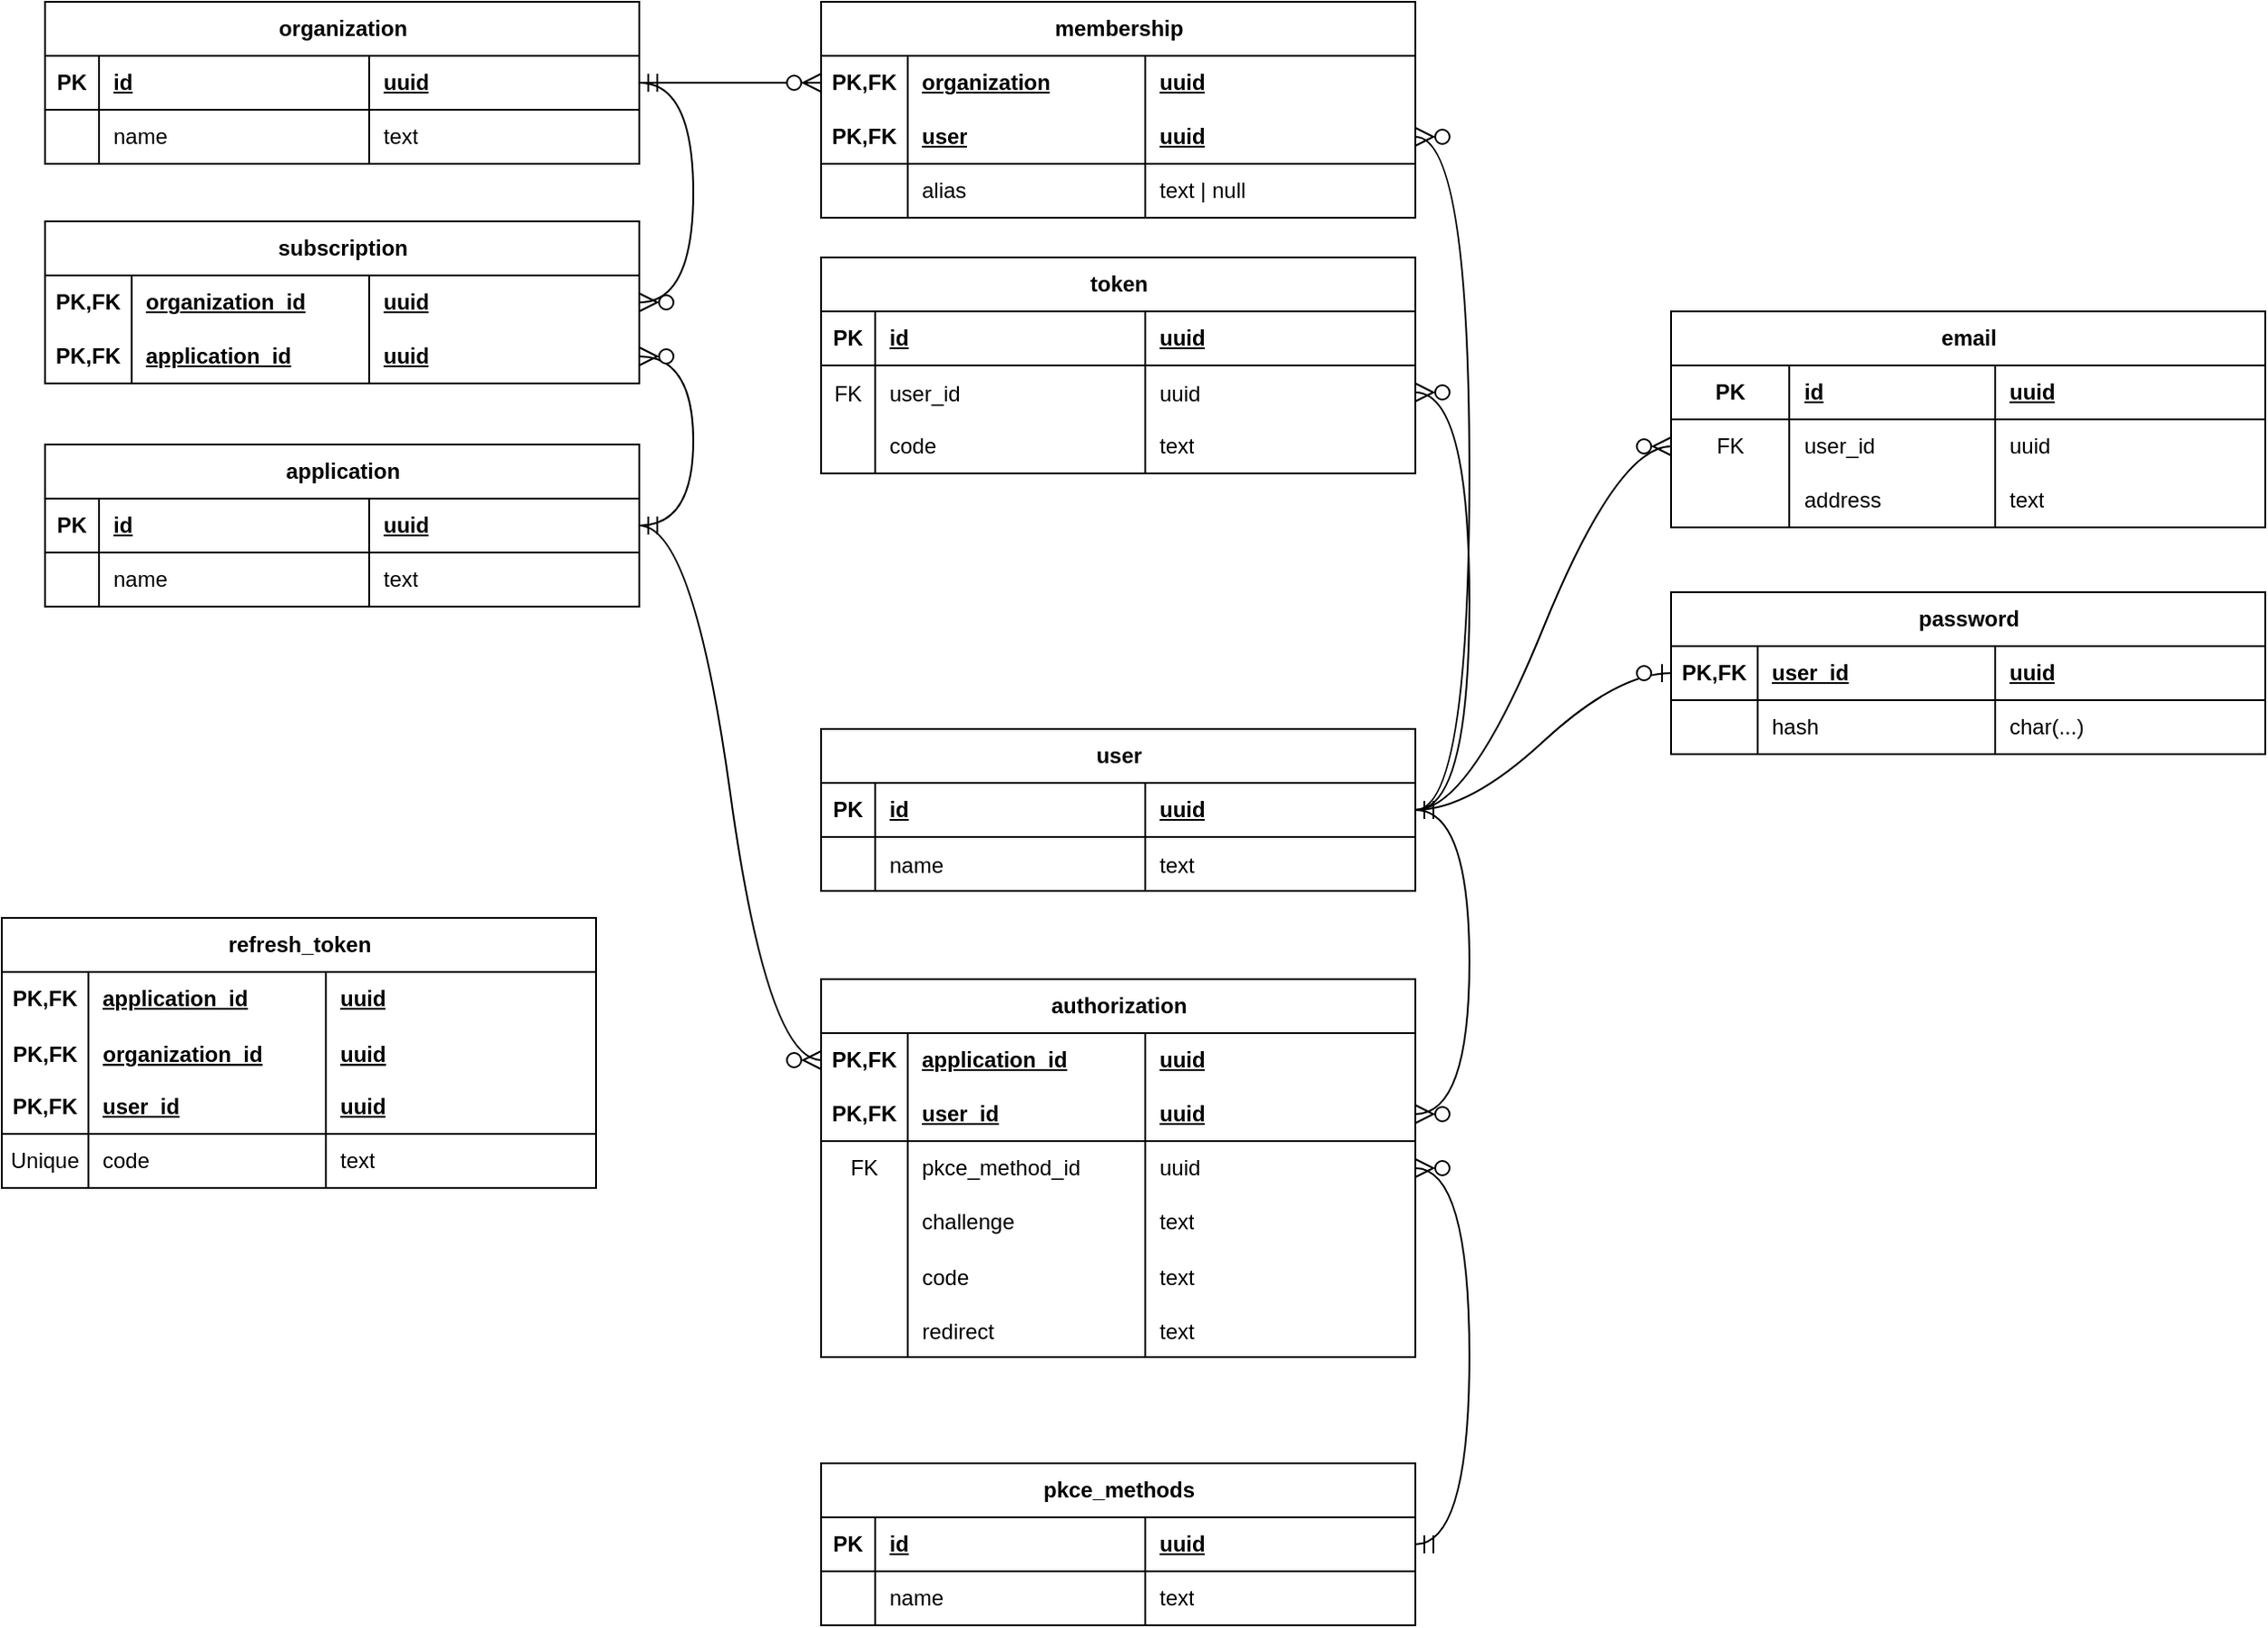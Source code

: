 <mxfile version="27.1.1" pages="2">
  <diagram name="Schema" id="1bol4fyRU_d1FKhpm_cu">
    <mxGraphModel dx="2522" dy="1410" grid="0" gridSize="10" guides="1" tooltips="1" connect="1" arrows="1" fold="1" page="0" pageScale="1" pageWidth="827" pageHeight="1169" math="0" shadow="0">
      <root>
        <mxCell id="0" />
        <mxCell id="1" parent="0" />
        <mxCell id="46ffzwoDl7pQg9c1QsWF-31" style="edgeStyle=entityRelationEdgeStyle;shape=connector;curved=1;rounded=0;orthogonalLoop=1;jettySize=auto;html=1;strokeColor=default;align=center;verticalAlign=middle;fontFamily=Helvetica;fontSize=12;fontColor=default;labelBackgroundColor=default;startArrow=ERmandOne;startSize=8;endArrow=ERzeroToMany;endSize=8;" edge="1" parent="1" source="kHcMcDefeO73XjGqRHTA-59" target="XVOxswBhUQG1xmM62Aym-6">
          <mxGeometry relative="1" as="geometry" />
        </mxCell>
        <mxCell id="kHcMcDefeO73XjGqRHTA-59" value="user" style="shape=table;startSize=30;container=1;collapsible=1;childLayout=tableLayout;fixedRows=1;rowLines=0;fontStyle=1;align=center;resizeLast=1;html=1;" vertex="1" parent="1">
          <mxGeometry x="-317" y="76" width="330" height="90" as="geometry" />
        </mxCell>
        <mxCell id="kHcMcDefeO73XjGqRHTA-60" value="" style="shape=tableRow;horizontal=0;startSize=0;swimlaneHead=0;swimlaneBody=0;fillColor=none;collapsible=0;dropTarget=0;points=[[0,0.5],[1,0.5]];portConstraint=eastwest;top=0;left=0;right=0;bottom=1;" vertex="1" parent="kHcMcDefeO73XjGqRHTA-59">
          <mxGeometry y="30" width="330" height="30" as="geometry" />
        </mxCell>
        <mxCell id="kHcMcDefeO73XjGqRHTA-61" value="PK" style="shape=partialRectangle;connectable=0;fillColor=none;top=0;left=0;bottom=0;right=0;fontStyle=1;overflow=hidden;whiteSpace=wrap;html=1;" vertex="1" parent="kHcMcDefeO73XjGqRHTA-60">
          <mxGeometry width="30" height="30" as="geometry">
            <mxRectangle width="30" height="30" as="alternateBounds" />
          </mxGeometry>
        </mxCell>
        <mxCell id="kHcMcDefeO73XjGqRHTA-62" value="id" style="shape=partialRectangle;connectable=0;fillColor=none;top=0;left=0;bottom=0;right=0;align=left;spacingLeft=6;fontStyle=5;overflow=hidden;whiteSpace=wrap;html=1;" vertex="1" parent="kHcMcDefeO73XjGqRHTA-60">
          <mxGeometry x="30" width="150" height="30" as="geometry">
            <mxRectangle width="150" height="30" as="alternateBounds" />
          </mxGeometry>
        </mxCell>
        <mxCell id="kHcMcDefeO73XjGqRHTA-63" value="uuid" style="shape=partialRectangle;connectable=0;fillColor=none;top=0;left=0;bottom=0;right=0;align=left;spacingLeft=6;fontStyle=5;overflow=hidden;whiteSpace=wrap;html=1;" vertex="1" parent="kHcMcDefeO73XjGqRHTA-60">
          <mxGeometry x="180" width="150" height="30" as="geometry">
            <mxRectangle width="150" height="30" as="alternateBounds" />
          </mxGeometry>
        </mxCell>
        <mxCell id="kHcMcDefeO73XjGqRHTA-194" value="" style="shape=tableRow;horizontal=0;startSize=0;swimlaneHead=0;swimlaneBody=0;fillColor=none;collapsible=0;dropTarget=0;points=[[0,0.5],[1,0.5]];portConstraint=eastwest;top=0;left=0;right=0;bottom=0;fontFamily=Helvetica;fontSize=12;fontColor=default;labelBackgroundColor=default;" vertex="1" parent="kHcMcDefeO73XjGqRHTA-59">
          <mxGeometry y="60" width="330" height="30" as="geometry" />
        </mxCell>
        <mxCell id="kHcMcDefeO73XjGqRHTA-195" value="" style="shape=partialRectangle;connectable=0;fillColor=none;top=0;left=0;bottom=0;right=0;editable=1;overflow=hidden;fontFamily=Helvetica;fontSize=12;fontColor=default;labelBackgroundColor=default;" vertex="1" parent="kHcMcDefeO73XjGqRHTA-194">
          <mxGeometry width="30" height="30" as="geometry">
            <mxRectangle width="30" height="30" as="alternateBounds" />
          </mxGeometry>
        </mxCell>
        <mxCell id="kHcMcDefeO73XjGqRHTA-196" value="name" style="shape=partialRectangle;connectable=0;fillColor=none;top=0;left=0;bottom=0;right=0;align=left;spacingLeft=6;overflow=hidden;fontFamily=Helvetica;fontSize=12;fontColor=default;labelBackgroundColor=default;" vertex="1" parent="kHcMcDefeO73XjGqRHTA-194">
          <mxGeometry x="30" width="150" height="30" as="geometry">
            <mxRectangle width="150" height="30" as="alternateBounds" />
          </mxGeometry>
        </mxCell>
        <mxCell id="kHcMcDefeO73XjGqRHTA-197" value="text" style="shape=partialRectangle;connectable=0;fillColor=none;top=0;left=0;bottom=0;right=0;align=left;spacingLeft=6;overflow=hidden;fontFamily=Helvetica;fontSize=12;fontColor=default;labelBackgroundColor=default;" vertex="1" parent="kHcMcDefeO73XjGqRHTA-194">
          <mxGeometry x="180" width="150" height="30" as="geometry">
            <mxRectangle width="150" height="30" as="alternateBounds" />
          </mxGeometry>
        </mxCell>
        <mxCell id="kHcMcDefeO73XjGqRHTA-89" value="email" style="shape=table;startSize=30;container=1;collapsible=1;childLayout=tableLayout;fixedRows=1;rowLines=0;fontStyle=1;align=center;resizeLast=1;html=1;" vertex="1" parent="1">
          <mxGeometry x="155" y="-156" width="330" height="120" as="geometry" />
        </mxCell>
        <mxCell id="kHcMcDefeO73XjGqRHTA-90" value="" style="shape=tableRow;horizontal=0;startSize=0;swimlaneHead=0;swimlaneBody=0;fillColor=none;collapsible=0;dropTarget=0;points=[[0,0.5],[1,0.5]];portConstraint=eastwest;top=0;left=0;right=0;bottom=1;" vertex="1" parent="kHcMcDefeO73XjGqRHTA-89">
          <mxGeometry y="30" width="330" height="30" as="geometry" />
        </mxCell>
        <mxCell id="kHcMcDefeO73XjGqRHTA-91" value="PK" style="shape=partialRectangle;connectable=0;fillColor=none;top=0;left=0;bottom=0;right=0;fontStyle=1;overflow=hidden;whiteSpace=wrap;html=1;" vertex="1" parent="kHcMcDefeO73XjGqRHTA-90">
          <mxGeometry width="65.625" height="30" as="geometry">
            <mxRectangle width="65.625" height="30" as="alternateBounds" />
          </mxGeometry>
        </mxCell>
        <mxCell id="kHcMcDefeO73XjGqRHTA-92" value="id" style="shape=partialRectangle;connectable=0;fillColor=none;top=0;left=0;bottom=0;right=0;align=left;spacingLeft=6;fontStyle=5;overflow=hidden;whiteSpace=wrap;html=1;" vertex="1" parent="kHcMcDefeO73XjGqRHTA-90">
          <mxGeometry x="65.625" width="114.375" height="30" as="geometry">
            <mxRectangle width="114.375" height="30" as="alternateBounds" />
          </mxGeometry>
        </mxCell>
        <mxCell id="kHcMcDefeO73XjGqRHTA-93" value="uuid" style="shape=partialRectangle;connectable=0;fillColor=none;top=0;left=0;bottom=0;right=0;align=left;spacingLeft=6;fontStyle=5;overflow=hidden;whiteSpace=wrap;html=1;" vertex="1" parent="kHcMcDefeO73XjGqRHTA-90">
          <mxGeometry x="180" width="150" height="30" as="geometry">
            <mxRectangle width="150" height="30" as="alternateBounds" />
          </mxGeometry>
        </mxCell>
        <mxCell id="kHcMcDefeO73XjGqRHTA-94" value="" style="shape=tableRow;horizontal=0;startSize=0;swimlaneHead=0;swimlaneBody=0;fillColor=none;collapsible=0;dropTarget=0;points=[[0,0.5],[1,0.5]];portConstraint=eastwest;top=0;left=0;right=0;bottom=0;" vertex="1" parent="kHcMcDefeO73XjGqRHTA-89">
          <mxGeometry y="60" width="330" height="30" as="geometry" />
        </mxCell>
        <mxCell id="kHcMcDefeO73XjGqRHTA-95" value="FK" style="shape=partialRectangle;connectable=0;fillColor=none;top=0;left=0;bottom=0;right=0;editable=1;overflow=hidden;whiteSpace=wrap;html=1;" vertex="1" parent="kHcMcDefeO73XjGqRHTA-94">
          <mxGeometry width="65.625" height="30" as="geometry">
            <mxRectangle width="65.625" height="30" as="alternateBounds" />
          </mxGeometry>
        </mxCell>
        <mxCell id="kHcMcDefeO73XjGqRHTA-96" value="user_id" style="shape=partialRectangle;connectable=0;fillColor=none;top=0;left=0;bottom=0;right=0;align=left;spacingLeft=6;overflow=hidden;whiteSpace=wrap;html=1;" vertex="1" parent="kHcMcDefeO73XjGqRHTA-94">
          <mxGeometry x="65.625" width="114.375" height="30" as="geometry">
            <mxRectangle width="114.375" height="30" as="alternateBounds" />
          </mxGeometry>
        </mxCell>
        <mxCell id="kHcMcDefeO73XjGqRHTA-97" value="uuid" style="shape=partialRectangle;connectable=0;fillColor=none;top=0;left=0;bottom=0;right=0;align=left;spacingLeft=6;overflow=hidden;whiteSpace=wrap;html=1;" vertex="1" parent="kHcMcDefeO73XjGqRHTA-94">
          <mxGeometry x="180" width="150" height="30" as="geometry">
            <mxRectangle width="150" height="30" as="alternateBounds" />
          </mxGeometry>
        </mxCell>
        <mxCell id="kHcMcDefeO73XjGqRHTA-98" value="" style="shape=tableRow;horizontal=0;startSize=0;swimlaneHead=0;swimlaneBody=0;fillColor=none;collapsible=0;dropTarget=0;points=[[0,0.5],[1,0.5]];portConstraint=eastwest;top=0;left=0;right=0;bottom=0;" vertex="1" parent="kHcMcDefeO73XjGqRHTA-89">
          <mxGeometry y="90" width="330" height="30" as="geometry" />
        </mxCell>
        <mxCell id="kHcMcDefeO73XjGqRHTA-99" value="" style="shape=partialRectangle;connectable=0;fillColor=none;top=0;left=0;bottom=0;right=0;editable=1;overflow=hidden;whiteSpace=wrap;html=1;" vertex="1" parent="kHcMcDefeO73XjGqRHTA-98">
          <mxGeometry width="65.625" height="30" as="geometry">
            <mxRectangle width="65.625" height="30" as="alternateBounds" />
          </mxGeometry>
        </mxCell>
        <mxCell id="kHcMcDefeO73XjGqRHTA-100" value="address" style="shape=partialRectangle;connectable=0;fillColor=none;top=0;left=0;bottom=0;right=0;align=left;spacingLeft=6;overflow=hidden;whiteSpace=wrap;html=1;" vertex="1" parent="kHcMcDefeO73XjGqRHTA-98">
          <mxGeometry x="65.625" width="114.375" height="30" as="geometry">
            <mxRectangle width="114.375" height="30" as="alternateBounds" />
          </mxGeometry>
        </mxCell>
        <mxCell id="kHcMcDefeO73XjGqRHTA-101" value="text" style="shape=partialRectangle;connectable=0;fillColor=none;top=0;left=0;bottom=0;right=0;align=left;spacingLeft=6;overflow=hidden;whiteSpace=wrap;html=1;" vertex="1" parent="kHcMcDefeO73XjGqRHTA-98">
          <mxGeometry x="180" width="150" height="30" as="geometry">
            <mxRectangle width="150" height="30" as="alternateBounds" />
          </mxGeometry>
        </mxCell>
        <mxCell id="kHcMcDefeO73XjGqRHTA-117" style="edgeStyle=entityRelationEdgeStyle;shape=connector;curved=1;rounded=0;orthogonalLoop=1;jettySize=auto;html=1;strokeColor=default;align=center;verticalAlign=middle;fontFamily=Helvetica;fontSize=12;fontColor=default;labelBackgroundColor=default;startArrow=ERmandOne;startSize=8;endArrow=ERzeroToMany;endSize=8;" edge="1" parent="1" source="kHcMcDefeO73XjGqRHTA-60" target="kHcMcDefeO73XjGqRHTA-94">
          <mxGeometry relative="1" as="geometry" />
        </mxCell>
        <mxCell id="kHcMcDefeO73XjGqRHTA-118" value="organization" style="shape=table;startSize=30;container=1;collapsible=1;childLayout=tableLayout;fixedRows=1;rowLines=0;fontStyle=1;align=center;resizeLast=1;html=1;" vertex="1" parent="1">
          <mxGeometry x="-748" y="-328" width="330" height="90" as="geometry" />
        </mxCell>
        <mxCell id="kHcMcDefeO73XjGqRHTA-119" value="" style="shape=tableRow;horizontal=0;startSize=0;swimlaneHead=0;swimlaneBody=0;fillColor=none;collapsible=0;dropTarget=0;points=[[0,0.5],[1,0.5]];portConstraint=eastwest;top=0;left=0;right=0;bottom=1;" vertex="1" parent="kHcMcDefeO73XjGqRHTA-118">
          <mxGeometry y="30" width="330" height="30" as="geometry" />
        </mxCell>
        <mxCell id="kHcMcDefeO73XjGqRHTA-120" value="PK" style="shape=partialRectangle;connectable=0;fillColor=none;top=0;left=0;bottom=0;right=0;fontStyle=1;overflow=hidden;whiteSpace=wrap;html=1;" vertex="1" parent="kHcMcDefeO73XjGqRHTA-119">
          <mxGeometry width="30" height="30" as="geometry">
            <mxRectangle width="30" height="30" as="alternateBounds" />
          </mxGeometry>
        </mxCell>
        <mxCell id="kHcMcDefeO73XjGqRHTA-121" value="id" style="shape=partialRectangle;connectable=0;fillColor=none;top=0;left=0;bottom=0;right=0;align=left;spacingLeft=6;fontStyle=5;overflow=hidden;whiteSpace=wrap;html=1;" vertex="1" parent="kHcMcDefeO73XjGqRHTA-119">
          <mxGeometry x="30" width="150" height="30" as="geometry">
            <mxRectangle width="150" height="30" as="alternateBounds" />
          </mxGeometry>
        </mxCell>
        <mxCell id="kHcMcDefeO73XjGqRHTA-122" value="uuid" style="shape=partialRectangle;connectable=0;fillColor=none;top=0;left=0;bottom=0;right=0;align=left;spacingLeft=6;fontStyle=5;overflow=hidden;whiteSpace=wrap;html=1;" vertex="1" parent="kHcMcDefeO73XjGqRHTA-119">
          <mxGeometry x="180" width="150" height="30" as="geometry">
            <mxRectangle width="150" height="30" as="alternateBounds" />
          </mxGeometry>
        </mxCell>
        <mxCell id="kHcMcDefeO73XjGqRHTA-131" value="" style="shape=tableRow;horizontal=0;startSize=0;swimlaneHead=0;swimlaneBody=0;fillColor=none;collapsible=0;dropTarget=0;points=[[0,0.5],[1,0.5]];portConstraint=eastwest;top=0;left=0;right=0;bottom=0;" vertex="1" parent="kHcMcDefeO73XjGqRHTA-118">
          <mxGeometry y="60" width="330" height="30" as="geometry" />
        </mxCell>
        <mxCell id="kHcMcDefeO73XjGqRHTA-132" value="" style="shape=partialRectangle;connectable=0;fillColor=none;top=0;left=0;bottom=0;right=0;editable=1;overflow=hidden;whiteSpace=wrap;html=1;" vertex="1" parent="kHcMcDefeO73XjGqRHTA-131">
          <mxGeometry width="30" height="30" as="geometry">
            <mxRectangle width="30" height="30" as="alternateBounds" />
          </mxGeometry>
        </mxCell>
        <mxCell id="kHcMcDefeO73XjGqRHTA-133" value="name" style="shape=partialRectangle;connectable=0;fillColor=none;top=0;left=0;bottom=0;right=0;align=left;spacingLeft=6;overflow=hidden;whiteSpace=wrap;html=1;" vertex="1" parent="kHcMcDefeO73XjGqRHTA-131">
          <mxGeometry x="30" width="150" height="30" as="geometry">
            <mxRectangle width="150" height="30" as="alternateBounds" />
          </mxGeometry>
        </mxCell>
        <mxCell id="kHcMcDefeO73XjGqRHTA-134" value="text" style="shape=partialRectangle;connectable=0;fillColor=none;top=0;left=0;bottom=0;right=0;align=left;spacingLeft=6;overflow=hidden;whiteSpace=wrap;html=1;" vertex="1" parent="kHcMcDefeO73XjGqRHTA-131">
          <mxGeometry x="180" width="150" height="30" as="geometry">
            <mxRectangle width="150" height="30" as="alternateBounds" />
          </mxGeometry>
        </mxCell>
        <mxCell id="kHcMcDefeO73XjGqRHTA-173" value="membership" style="shape=table;startSize=30;container=1;collapsible=1;childLayout=tableLayout;fixedRows=1;rowLines=0;fontStyle=1;align=center;resizeLast=1;html=1;" vertex="1" parent="1">
          <mxGeometry x="-317" y="-328" width="330" height="120" as="geometry" />
        </mxCell>
        <mxCell id="kHcMcDefeO73XjGqRHTA-174" value="" style="shape=tableRow;horizontal=0;startSize=0;swimlaneHead=0;swimlaneBody=0;fillColor=none;collapsible=0;dropTarget=0;points=[[0,0.5],[1,0.5]];portConstraint=eastwest;top=0;left=0;right=0;bottom=0;fontFamily=Helvetica;fontSize=12;fontColor=default;labelBackgroundColor=default;" vertex="1" parent="kHcMcDefeO73XjGqRHTA-173">
          <mxGeometry y="30" width="330" height="30" as="geometry" />
        </mxCell>
        <mxCell id="kHcMcDefeO73XjGqRHTA-175" value="&lt;b&gt;PK,FK&lt;/b&gt;" style="shape=partialRectangle;connectable=0;fillColor=none;top=0;left=0;bottom=0;right=0;fontStyle=0;overflow=hidden;whiteSpace=wrap;html=1;fontFamily=Helvetica;fontSize=12;fontColor=default;labelBackgroundColor=default;" vertex="1" parent="kHcMcDefeO73XjGqRHTA-174">
          <mxGeometry width="48.125" height="30" as="geometry">
            <mxRectangle width="48.125" height="30" as="alternateBounds" />
          </mxGeometry>
        </mxCell>
        <mxCell id="kHcMcDefeO73XjGqRHTA-176" value="&lt;b&gt;&lt;u&gt;organization&lt;/u&gt;&lt;/b&gt;" style="shape=partialRectangle;connectable=0;fillColor=none;top=0;left=0;bottom=0;right=0;align=left;spacingLeft=6;fontStyle=0;overflow=hidden;whiteSpace=wrap;html=1;fontFamily=Helvetica;fontSize=12;fontColor=default;labelBackgroundColor=default;" vertex="1" parent="kHcMcDefeO73XjGqRHTA-174">
          <mxGeometry x="48.125" width="131.875" height="30" as="geometry">
            <mxRectangle width="131.875" height="30" as="alternateBounds" />
          </mxGeometry>
        </mxCell>
        <mxCell id="kHcMcDefeO73XjGqRHTA-177" value="&lt;b&gt;&lt;u&gt;uuid&lt;/u&gt;&lt;/b&gt;" style="shape=partialRectangle;connectable=0;fillColor=none;top=0;left=0;bottom=0;right=0;align=left;spacingLeft=6;fontStyle=0;overflow=hidden;whiteSpace=wrap;html=1;fontFamily=Helvetica;fontSize=12;fontColor=default;labelBackgroundColor=default;" vertex="1" parent="kHcMcDefeO73XjGqRHTA-174">
          <mxGeometry x="180" width="150" height="30" as="geometry">
            <mxRectangle width="150" height="30" as="alternateBounds" />
          </mxGeometry>
        </mxCell>
        <mxCell id="kHcMcDefeO73XjGqRHTA-178" value="" style="shape=tableRow;horizontal=0;startSize=0;swimlaneHead=0;swimlaneBody=0;fillColor=none;collapsible=0;dropTarget=0;points=[[0,0.5],[1,0.5]];portConstraint=eastwest;top=0;left=0;right=0;bottom=1;" vertex="1" parent="kHcMcDefeO73XjGqRHTA-173">
          <mxGeometry y="60" width="330" height="30" as="geometry" />
        </mxCell>
        <mxCell id="kHcMcDefeO73XjGqRHTA-179" value="PK,FK" style="shape=partialRectangle;connectable=0;fillColor=none;top=0;left=0;bottom=0;right=0;fontStyle=1;overflow=hidden;whiteSpace=wrap;html=1;" vertex="1" parent="kHcMcDefeO73XjGqRHTA-178">
          <mxGeometry width="48.125" height="30" as="geometry">
            <mxRectangle width="48.125" height="30" as="alternateBounds" />
          </mxGeometry>
        </mxCell>
        <mxCell id="kHcMcDefeO73XjGqRHTA-180" value="user" style="shape=partialRectangle;connectable=0;fillColor=none;top=0;left=0;bottom=0;right=0;align=left;spacingLeft=6;fontStyle=5;overflow=hidden;whiteSpace=wrap;html=1;" vertex="1" parent="kHcMcDefeO73XjGqRHTA-178">
          <mxGeometry x="48.125" width="131.875" height="30" as="geometry">
            <mxRectangle width="131.875" height="30" as="alternateBounds" />
          </mxGeometry>
        </mxCell>
        <mxCell id="kHcMcDefeO73XjGqRHTA-181" value="uuid" style="shape=partialRectangle;connectable=0;fillColor=none;top=0;left=0;bottom=0;right=0;align=left;spacingLeft=6;fontStyle=5;overflow=hidden;whiteSpace=wrap;html=1;" vertex="1" parent="kHcMcDefeO73XjGqRHTA-178">
          <mxGeometry x="180" width="150" height="30" as="geometry">
            <mxRectangle width="150" height="30" as="alternateBounds" />
          </mxGeometry>
        </mxCell>
        <mxCell id="kHcMcDefeO73XjGqRHTA-182" value="" style="shape=tableRow;horizontal=0;startSize=0;swimlaneHead=0;swimlaneBody=0;fillColor=none;collapsible=0;dropTarget=0;points=[[0,0.5],[1,0.5]];portConstraint=eastwest;top=0;left=0;right=0;bottom=0;" vertex="1" parent="kHcMcDefeO73XjGqRHTA-173">
          <mxGeometry y="90" width="330" height="30" as="geometry" />
        </mxCell>
        <mxCell id="kHcMcDefeO73XjGqRHTA-183" value="" style="shape=partialRectangle;connectable=0;fillColor=none;top=0;left=0;bottom=0;right=0;editable=1;overflow=hidden;whiteSpace=wrap;html=1;" vertex="1" parent="kHcMcDefeO73XjGqRHTA-182">
          <mxGeometry width="48.125" height="30" as="geometry">
            <mxRectangle width="48.125" height="30" as="alternateBounds" />
          </mxGeometry>
        </mxCell>
        <mxCell id="kHcMcDefeO73XjGqRHTA-184" value="alias" style="shape=partialRectangle;connectable=0;fillColor=none;top=0;left=0;bottom=0;right=0;align=left;spacingLeft=6;overflow=hidden;whiteSpace=wrap;html=1;" vertex="1" parent="kHcMcDefeO73XjGqRHTA-182">
          <mxGeometry x="48.125" width="131.875" height="30" as="geometry">
            <mxRectangle width="131.875" height="30" as="alternateBounds" />
          </mxGeometry>
        </mxCell>
        <mxCell id="kHcMcDefeO73XjGqRHTA-185" value="text | null" style="shape=partialRectangle;connectable=0;fillColor=none;top=0;left=0;bottom=0;right=0;align=left;spacingLeft=6;overflow=hidden;whiteSpace=wrap;html=1;" vertex="1" parent="kHcMcDefeO73XjGqRHTA-182">
          <mxGeometry x="180" width="150" height="30" as="geometry">
            <mxRectangle width="150" height="30" as="alternateBounds" />
          </mxGeometry>
        </mxCell>
        <mxCell id="kHcMcDefeO73XjGqRHTA-198" value="application" style="shape=table;startSize=30;container=1;collapsible=1;childLayout=tableLayout;fixedRows=1;rowLines=0;fontStyle=1;align=center;resizeLast=1;html=1;" vertex="1" parent="1">
          <mxGeometry x="-748" y="-82" width="330" height="90" as="geometry" />
        </mxCell>
        <mxCell id="kHcMcDefeO73XjGqRHTA-199" value="" style="shape=tableRow;horizontal=0;startSize=0;swimlaneHead=0;swimlaneBody=0;fillColor=none;collapsible=0;dropTarget=0;points=[[0,0.5],[1,0.5]];portConstraint=eastwest;top=0;left=0;right=0;bottom=1;" vertex="1" parent="kHcMcDefeO73XjGqRHTA-198">
          <mxGeometry y="30" width="330" height="30" as="geometry" />
        </mxCell>
        <mxCell id="kHcMcDefeO73XjGqRHTA-200" value="PK" style="shape=partialRectangle;connectable=0;fillColor=none;top=0;left=0;bottom=0;right=0;fontStyle=1;overflow=hidden;whiteSpace=wrap;html=1;" vertex="1" parent="kHcMcDefeO73XjGqRHTA-199">
          <mxGeometry width="30" height="30" as="geometry">
            <mxRectangle width="30" height="30" as="alternateBounds" />
          </mxGeometry>
        </mxCell>
        <mxCell id="kHcMcDefeO73XjGqRHTA-201" value="id" style="shape=partialRectangle;connectable=0;fillColor=none;top=0;left=0;bottom=0;right=0;align=left;spacingLeft=6;fontStyle=5;overflow=hidden;whiteSpace=wrap;html=1;" vertex="1" parent="kHcMcDefeO73XjGqRHTA-199">
          <mxGeometry x="30" width="150" height="30" as="geometry">
            <mxRectangle width="150" height="30" as="alternateBounds" />
          </mxGeometry>
        </mxCell>
        <mxCell id="kHcMcDefeO73XjGqRHTA-202" value="uuid" style="shape=partialRectangle;connectable=0;fillColor=none;top=0;left=0;bottom=0;right=0;align=left;spacingLeft=6;fontStyle=5;overflow=hidden;whiteSpace=wrap;html=1;" vertex="1" parent="kHcMcDefeO73XjGqRHTA-199">
          <mxGeometry x="180" width="150" height="30" as="geometry">
            <mxRectangle width="150" height="30" as="alternateBounds" />
          </mxGeometry>
        </mxCell>
        <mxCell id="kHcMcDefeO73XjGqRHTA-203" value="" style="shape=tableRow;horizontal=0;startSize=0;swimlaneHead=0;swimlaneBody=0;fillColor=none;collapsible=0;dropTarget=0;points=[[0,0.5],[1,0.5]];portConstraint=eastwest;top=0;left=0;right=0;bottom=0;" vertex="1" parent="kHcMcDefeO73XjGqRHTA-198">
          <mxGeometry y="60" width="330" height="30" as="geometry" />
        </mxCell>
        <mxCell id="kHcMcDefeO73XjGqRHTA-204" value="" style="shape=partialRectangle;connectable=0;fillColor=none;top=0;left=0;bottom=0;right=0;editable=1;overflow=hidden;whiteSpace=wrap;html=1;" vertex="1" parent="kHcMcDefeO73XjGqRHTA-203">
          <mxGeometry width="30" height="30" as="geometry">
            <mxRectangle width="30" height="30" as="alternateBounds" />
          </mxGeometry>
        </mxCell>
        <mxCell id="kHcMcDefeO73XjGqRHTA-205" value="name" style="shape=partialRectangle;connectable=0;fillColor=none;top=0;left=0;bottom=0;right=0;align=left;spacingLeft=6;overflow=hidden;whiteSpace=wrap;html=1;" vertex="1" parent="kHcMcDefeO73XjGqRHTA-203">
          <mxGeometry x="30" width="150" height="30" as="geometry">
            <mxRectangle width="150" height="30" as="alternateBounds" />
          </mxGeometry>
        </mxCell>
        <mxCell id="kHcMcDefeO73XjGqRHTA-206" value="text" style="shape=partialRectangle;connectable=0;fillColor=none;top=0;left=0;bottom=0;right=0;align=left;spacingLeft=6;overflow=hidden;whiteSpace=wrap;html=1;" vertex="1" parent="kHcMcDefeO73XjGqRHTA-203">
          <mxGeometry x="180" width="150" height="30" as="geometry">
            <mxRectangle width="150" height="30" as="alternateBounds" />
          </mxGeometry>
        </mxCell>
        <mxCell id="kHcMcDefeO73XjGqRHTA-215" value="subscription" style="shape=table;startSize=30;container=1;collapsible=1;childLayout=tableLayout;fixedRows=1;rowLines=0;fontStyle=1;align=center;resizeLast=1;html=1;" vertex="1" parent="1">
          <mxGeometry x="-748" y="-206" width="330" height="90" as="geometry" />
        </mxCell>
        <mxCell id="kHcMcDefeO73XjGqRHTA-216" value="" style="shape=tableRow;horizontal=0;startSize=0;swimlaneHead=0;swimlaneBody=0;fillColor=none;collapsible=0;dropTarget=0;points=[[0,0.5],[1,0.5]];portConstraint=eastwest;top=0;left=0;right=0;bottom=0;fontFamily=Helvetica;fontSize=12;fontColor=default;labelBackgroundColor=default;" vertex="1" parent="kHcMcDefeO73XjGqRHTA-215">
          <mxGeometry y="30" width="330" height="30" as="geometry" />
        </mxCell>
        <mxCell id="kHcMcDefeO73XjGqRHTA-217" value="&lt;b&gt;PK,FK&lt;/b&gt;" style="shape=partialRectangle;connectable=0;fillColor=none;top=0;left=0;bottom=0;right=0;fontStyle=0;overflow=hidden;whiteSpace=wrap;html=1;fontFamily=Helvetica;fontSize=12;fontColor=default;labelBackgroundColor=default;" vertex="1" parent="kHcMcDefeO73XjGqRHTA-216">
          <mxGeometry width="48.125" height="30" as="geometry">
            <mxRectangle width="48.125" height="30" as="alternateBounds" />
          </mxGeometry>
        </mxCell>
        <mxCell id="kHcMcDefeO73XjGqRHTA-218" value="&lt;b&gt;&lt;u&gt;organization_id&lt;/u&gt;&lt;/b&gt;" style="shape=partialRectangle;connectable=0;fillColor=none;top=0;left=0;bottom=0;right=0;align=left;spacingLeft=6;fontStyle=0;overflow=hidden;whiteSpace=wrap;html=1;fontFamily=Helvetica;fontSize=12;fontColor=default;labelBackgroundColor=default;" vertex="1" parent="kHcMcDefeO73XjGqRHTA-216">
          <mxGeometry x="48.125" width="131.875" height="30" as="geometry">
            <mxRectangle width="131.875" height="30" as="alternateBounds" />
          </mxGeometry>
        </mxCell>
        <mxCell id="kHcMcDefeO73XjGqRHTA-219" value="&lt;b&gt;&lt;u&gt;uuid&lt;/u&gt;&lt;/b&gt;" style="shape=partialRectangle;connectable=0;fillColor=none;top=0;left=0;bottom=0;right=0;align=left;spacingLeft=6;fontStyle=0;overflow=hidden;whiteSpace=wrap;html=1;fontFamily=Helvetica;fontSize=12;fontColor=default;labelBackgroundColor=default;" vertex="1" parent="kHcMcDefeO73XjGqRHTA-216">
          <mxGeometry x="180" width="150" height="30" as="geometry">
            <mxRectangle width="150" height="30" as="alternateBounds" />
          </mxGeometry>
        </mxCell>
        <mxCell id="kHcMcDefeO73XjGqRHTA-220" value="" style="shape=tableRow;horizontal=0;startSize=0;swimlaneHead=0;swimlaneBody=0;fillColor=none;collapsible=0;dropTarget=0;points=[[0,0.5],[1,0.5]];portConstraint=eastwest;top=0;left=0;right=0;bottom=1;" vertex="1" parent="kHcMcDefeO73XjGqRHTA-215">
          <mxGeometry y="60" width="330" height="30" as="geometry" />
        </mxCell>
        <mxCell id="kHcMcDefeO73XjGqRHTA-221" value="PK,FK" style="shape=partialRectangle;connectable=0;fillColor=none;top=0;left=0;bottom=0;right=0;fontStyle=1;overflow=hidden;whiteSpace=wrap;html=1;" vertex="1" parent="kHcMcDefeO73XjGqRHTA-220">
          <mxGeometry width="48.125" height="30" as="geometry">
            <mxRectangle width="48.125" height="30" as="alternateBounds" />
          </mxGeometry>
        </mxCell>
        <mxCell id="kHcMcDefeO73XjGqRHTA-222" value="application_id" style="shape=partialRectangle;connectable=0;fillColor=none;top=0;left=0;bottom=0;right=0;align=left;spacingLeft=6;fontStyle=5;overflow=hidden;whiteSpace=wrap;html=1;" vertex="1" parent="kHcMcDefeO73XjGqRHTA-220">
          <mxGeometry x="48.125" width="131.875" height="30" as="geometry">
            <mxRectangle width="131.875" height="30" as="alternateBounds" />
          </mxGeometry>
        </mxCell>
        <mxCell id="kHcMcDefeO73XjGqRHTA-223" value="uuid" style="shape=partialRectangle;connectable=0;fillColor=none;top=0;left=0;bottom=0;right=0;align=left;spacingLeft=6;fontStyle=5;overflow=hidden;whiteSpace=wrap;html=1;" vertex="1" parent="kHcMcDefeO73XjGqRHTA-220">
          <mxGeometry x="180" width="150" height="30" as="geometry">
            <mxRectangle width="150" height="30" as="alternateBounds" />
          </mxGeometry>
        </mxCell>
        <mxCell id="zwS3hHhLraTCP4MLH3ys-1" style="edgeStyle=entityRelationEdgeStyle;shape=connector;curved=1;rounded=0;orthogonalLoop=1;jettySize=auto;html=1;strokeColor=default;align=center;verticalAlign=middle;fontFamily=Helvetica;fontSize=12;fontColor=default;labelBackgroundColor=default;startArrow=ERmandOne;startSize=8;endArrow=ERzeroToMany;endSize=8;" edge="1" parent="1" source="kHcMcDefeO73XjGqRHTA-119" target="kHcMcDefeO73XjGqRHTA-174">
          <mxGeometry relative="1" as="geometry" />
        </mxCell>
        <mxCell id="zwS3hHhLraTCP4MLH3ys-2" style="edgeStyle=entityRelationEdgeStyle;shape=connector;curved=1;rounded=0;orthogonalLoop=1;jettySize=auto;html=1;strokeColor=default;align=center;verticalAlign=middle;fontFamily=Helvetica;fontSize=12;fontColor=default;labelBackgroundColor=default;startArrow=ERmandOne;startSize=8;endArrow=ERzeroToMany;endSize=8;" edge="1" parent="1" source="kHcMcDefeO73XjGqRHTA-60" target="kHcMcDefeO73XjGqRHTA-178">
          <mxGeometry relative="1" as="geometry" />
        </mxCell>
        <mxCell id="XVOxswBhUQG1xmM62Aym-1" value="authorization" style="shape=table;startSize=30;container=1;collapsible=1;childLayout=tableLayout;fixedRows=1;rowLines=0;fontStyle=1;align=center;resizeLast=1;html=1;" vertex="1" parent="1">
          <mxGeometry x="-317" y="215" width="330" height="210" as="geometry" />
        </mxCell>
        <mxCell id="XVOxswBhUQG1xmM62Aym-2" value="" style="shape=tableRow;horizontal=0;startSize=0;swimlaneHead=0;swimlaneBody=0;fillColor=none;collapsible=0;dropTarget=0;points=[[0,0.5],[1,0.5]];portConstraint=eastwest;top=0;left=0;right=0;bottom=0;fontFamily=Helvetica;fontSize=12;fontColor=default;labelBackgroundColor=default;" vertex="1" parent="XVOxswBhUQG1xmM62Aym-1">
          <mxGeometry y="30" width="330" height="30" as="geometry" />
        </mxCell>
        <mxCell id="XVOxswBhUQG1xmM62Aym-3" value="&lt;b&gt;PK,FK&lt;/b&gt;" style="shape=partialRectangle;connectable=0;fillColor=none;top=0;left=0;bottom=0;right=0;fontStyle=0;overflow=hidden;whiteSpace=wrap;html=1;fontFamily=Helvetica;fontSize=12;fontColor=default;labelBackgroundColor=default;" vertex="1" parent="XVOxswBhUQG1xmM62Aym-2">
          <mxGeometry width="48.125" height="30" as="geometry">
            <mxRectangle width="48.125" height="30" as="alternateBounds" />
          </mxGeometry>
        </mxCell>
        <mxCell id="XVOxswBhUQG1xmM62Aym-4" value="&lt;b&gt;&lt;u&gt;application_id&lt;/u&gt;&lt;/b&gt;" style="shape=partialRectangle;connectable=0;fillColor=none;top=0;left=0;bottom=0;right=0;align=left;spacingLeft=6;fontStyle=0;overflow=hidden;whiteSpace=wrap;html=1;fontFamily=Helvetica;fontSize=12;fontColor=default;labelBackgroundColor=default;" vertex="1" parent="XVOxswBhUQG1xmM62Aym-2">
          <mxGeometry x="48.125" width="131.875" height="30" as="geometry">
            <mxRectangle width="131.875" height="30" as="alternateBounds" />
          </mxGeometry>
        </mxCell>
        <mxCell id="XVOxswBhUQG1xmM62Aym-5" value="&lt;b&gt;&lt;u&gt;uuid&lt;/u&gt;&lt;/b&gt;" style="shape=partialRectangle;connectable=0;fillColor=none;top=0;left=0;bottom=0;right=0;align=left;spacingLeft=6;fontStyle=0;overflow=hidden;whiteSpace=wrap;html=1;fontFamily=Helvetica;fontSize=12;fontColor=default;labelBackgroundColor=default;" vertex="1" parent="XVOxswBhUQG1xmM62Aym-2">
          <mxGeometry x="180" width="150" height="30" as="geometry">
            <mxRectangle width="150" height="30" as="alternateBounds" />
          </mxGeometry>
        </mxCell>
        <mxCell id="XVOxswBhUQG1xmM62Aym-6" value="" style="shape=tableRow;horizontal=0;startSize=0;swimlaneHead=0;swimlaneBody=0;fillColor=none;collapsible=0;dropTarget=0;points=[[0,0.5],[1,0.5]];portConstraint=eastwest;top=0;left=0;right=0;bottom=1;" vertex="1" parent="XVOxswBhUQG1xmM62Aym-1">
          <mxGeometry y="60" width="330" height="30" as="geometry" />
        </mxCell>
        <mxCell id="XVOxswBhUQG1xmM62Aym-7" value="PK,FK" style="shape=partialRectangle;connectable=0;fillColor=none;top=0;left=0;bottom=0;right=0;fontStyle=1;overflow=hidden;whiteSpace=wrap;html=1;" vertex="1" parent="XVOxswBhUQG1xmM62Aym-6">
          <mxGeometry width="48.125" height="30" as="geometry">
            <mxRectangle width="48.125" height="30" as="alternateBounds" />
          </mxGeometry>
        </mxCell>
        <mxCell id="XVOxswBhUQG1xmM62Aym-8" value="user_id" style="shape=partialRectangle;connectable=0;fillColor=none;top=0;left=0;bottom=0;right=0;align=left;spacingLeft=6;fontStyle=5;overflow=hidden;whiteSpace=wrap;html=1;" vertex="1" parent="XVOxswBhUQG1xmM62Aym-6">
          <mxGeometry x="48.125" width="131.875" height="30" as="geometry">
            <mxRectangle width="131.875" height="30" as="alternateBounds" />
          </mxGeometry>
        </mxCell>
        <mxCell id="XVOxswBhUQG1xmM62Aym-9" value="uuid" style="shape=partialRectangle;connectable=0;fillColor=none;top=0;left=0;bottom=0;right=0;align=left;spacingLeft=6;fontStyle=5;overflow=hidden;whiteSpace=wrap;html=1;" vertex="1" parent="XVOxswBhUQG1xmM62Aym-6">
          <mxGeometry x="180" width="150" height="30" as="geometry">
            <mxRectangle width="150" height="30" as="alternateBounds" />
          </mxGeometry>
        </mxCell>
        <mxCell id="XVOxswBhUQG1xmM62Aym-10" value="" style="shape=tableRow;horizontal=0;startSize=0;swimlaneHead=0;swimlaneBody=0;fillColor=none;collapsible=0;dropTarget=0;points=[[0,0.5],[1,0.5]];portConstraint=eastwest;top=0;left=0;right=0;bottom=0;" vertex="1" parent="XVOxswBhUQG1xmM62Aym-1">
          <mxGeometry y="90" width="330" height="30" as="geometry" />
        </mxCell>
        <mxCell id="XVOxswBhUQG1xmM62Aym-11" value="FK" style="shape=partialRectangle;connectable=0;fillColor=none;top=0;left=0;bottom=0;right=0;editable=1;overflow=hidden;whiteSpace=wrap;html=1;" vertex="1" parent="XVOxswBhUQG1xmM62Aym-10">
          <mxGeometry width="48.125" height="30" as="geometry">
            <mxRectangle width="48.125" height="30" as="alternateBounds" />
          </mxGeometry>
        </mxCell>
        <mxCell id="XVOxswBhUQG1xmM62Aym-12" value="&lt;div&gt;pkce_method_id&lt;/div&gt;" style="shape=partialRectangle;connectable=0;fillColor=none;top=0;left=0;bottom=0;right=0;align=left;spacingLeft=6;overflow=hidden;whiteSpace=wrap;html=1;" vertex="1" parent="XVOxswBhUQG1xmM62Aym-10">
          <mxGeometry x="48.125" width="131.875" height="30" as="geometry">
            <mxRectangle width="131.875" height="30" as="alternateBounds" />
          </mxGeometry>
        </mxCell>
        <mxCell id="XVOxswBhUQG1xmM62Aym-13" value="uuid" style="shape=partialRectangle;connectable=0;fillColor=none;top=0;left=0;bottom=0;right=0;align=left;spacingLeft=6;overflow=hidden;whiteSpace=wrap;html=1;" vertex="1" parent="XVOxswBhUQG1xmM62Aym-10">
          <mxGeometry x="180" width="150" height="30" as="geometry">
            <mxRectangle width="150" height="30" as="alternateBounds" />
          </mxGeometry>
        </mxCell>
        <mxCell id="XVOxswBhUQG1xmM62Aym-14" value="" style="shape=tableRow;horizontal=0;startSize=0;swimlaneHead=0;swimlaneBody=0;fillColor=none;collapsible=0;dropTarget=0;points=[[0,0.5],[1,0.5]];portConstraint=eastwest;top=0;left=0;right=0;bottom=0;" vertex="1" parent="XVOxswBhUQG1xmM62Aym-1">
          <mxGeometry y="120" width="330" height="30" as="geometry" />
        </mxCell>
        <mxCell id="XVOxswBhUQG1xmM62Aym-15" value="" style="shape=partialRectangle;connectable=0;fillColor=none;top=0;left=0;bottom=0;right=0;editable=1;overflow=hidden;whiteSpace=wrap;html=1;" vertex="1" parent="XVOxswBhUQG1xmM62Aym-14">
          <mxGeometry width="48.125" height="30" as="geometry">
            <mxRectangle width="48.125" height="30" as="alternateBounds" />
          </mxGeometry>
        </mxCell>
        <mxCell id="XVOxswBhUQG1xmM62Aym-16" value="challenge" style="shape=partialRectangle;connectable=0;fillColor=none;top=0;left=0;bottom=0;right=0;align=left;spacingLeft=6;overflow=hidden;whiteSpace=wrap;html=1;" vertex="1" parent="XVOxswBhUQG1xmM62Aym-14">
          <mxGeometry x="48.125" width="131.875" height="30" as="geometry">
            <mxRectangle width="131.875" height="30" as="alternateBounds" />
          </mxGeometry>
        </mxCell>
        <mxCell id="XVOxswBhUQG1xmM62Aym-17" value="text" style="shape=partialRectangle;connectable=0;fillColor=none;top=0;left=0;bottom=0;right=0;align=left;spacingLeft=6;overflow=hidden;whiteSpace=wrap;html=1;" vertex="1" parent="XVOxswBhUQG1xmM62Aym-14">
          <mxGeometry x="180" width="150" height="30" as="geometry">
            <mxRectangle width="150" height="30" as="alternateBounds" />
          </mxGeometry>
        </mxCell>
        <mxCell id="46ffzwoDl7pQg9c1QsWF-22" value="" style="shape=tableRow;horizontal=0;startSize=0;swimlaneHead=0;swimlaneBody=0;fillColor=none;collapsible=0;dropTarget=0;points=[[0,0.5],[1,0.5]];portConstraint=eastwest;top=0;left=0;right=0;bottom=0;fontFamily=Helvetica;fontSize=12;fontColor=default;labelBackgroundColor=default;" vertex="1" parent="XVOxswBhUQG1xmM62Aym-1">
          <mxGeometry y="150" width="330" height="30" as="geometry" />
        </mxCell>
        <mxCell id="46ffzwoDl7pQg9c1QsWF-23" value="" style="shape=partialRectangle;connectable=0;fillColor=none;top=0;left=0;bottom=0;right=0;editable=1;overflow=hidden;fontFamily=Helvetica;fontSize=12;fontColor=default;labelBackgroundColor=default;" vertex="1" parent="46ffzwoDl7pQg9c1QsWF-22">
          <mxGeometry width="48.125" height="30" as="geometry">
            <mxRectangle width="48.125" height="30" as="alternateBounds" />
          </mxGeometry>
        </mxCell>
        <mxCell id="46ffzwoDl7pQg9c1QsWF-24" value="code" style="shape=partialRectangle;connectable=0;fillColor=none;top=0;left=0;bottom=0;right=0;align=left;spacingLeft=6;overflow=hidden;fontFamily=Helvetica;fontSize=12;fontColor=default;labelBackgroundColor=default;" vertex="1" parent="46ffzwoDl7pQg9c1QsWF-22">
          <mxGeometry x="48.125" width="131.875" height="30" as="geometry">
            <mxRectangle width="131.875" height="30" as="alternateBounds" />
          </mxGeometry>
        </mxCell>
        <mxCell id="46ffzwoDl7pQg9c1QsWF-25" value="text" style="shape=partialRectangle;connectable=0;fillColor=none;top=0;left=0;bottom=0;right=0;align=left;spacingLeft=6;overflow=hidden;fontFamily=Helvetica;fontSize=12;fontColor=default;labelBackgroundColor=default;" vertex="1" parent="46ffzwoDl7pQg9c1QsWF-22">
          <mxGeometry x="180" width="150" height="30" as="geometry">
            <mxRectangle width="150" height="30" as="alternateBounds" />
          </mxGeometry>
        </mxCell>
        <mxCell id="46ffzwoDl7pQg9c1QsWF-26" value="" style="shape=tableRow;horizontal=0;startSize=0;swimlaneHead=0;swimlaneBody=0;fillColor=none;collapsible=0;dropTarget=0;points=[[0,0.5],[1,0.5]];portConstraint=eastwest;top=0;left=0;right=0;bottom=0;fontFamily=Helvetica;fontSize=12;fontColor=default;labelBackgroundColor=default;" vertex="1" parent="XVOxswBhUQG1xmM62Aym-1">
          <mxGeometry y="180" width="330" height="30" as="geometry" />
        </mxCell>
        <mxCell id="46ffzwoDl7pQg9c1QsWF-27" value="" style="shape=partialRectangle;connectable=0;fillColor=none;top=0;left=0;bottom=0;right=0;editable=1;overflow=hidden;fontFamily=Helvetica;fontSize=12;fontColor=default;labelBackgroundColor=default;" vertex="1" parent="46ffzwoDl7pQg9c1QsWF-26">
          <mxGeometry width="48.125" height="30" as="geometry">
            <mxRectangle width="48.125" height="30" as="alternateBounds" />
          </mxGeometry>
        </mxCell>
        <mxCell id="46ffzwoDl7pQg9c1QsWF-28" value="redirect" style="shape=partialRectangle;connectable=0;fillColor=none;top=0;left=0;bottom=0;right=0;align=left;spacingLeft=6;overflow=hidden;fontFamily=Helvetica;fontSize=12;fontColor=default;labelBackgroundColor=default;" vertex="1" parent="46ffzwoDl7pQg9c1QsWF-26">
          <mxGeometry x="48.125" width="131.875" height="30" as="geometry">
            <mxRectangle width="131.875" height="30" as="alternateBounds" />
          </mxGeometry>
        </mxCell>
        <mxCell id="46ffzwoDl7pQg9c1QsWF-29" value="text" style="shape=partialRectangle;connectable=0;fillColor=none;top=0;left=0;bottom=0;right=0;align=left;spacingLeft=6;overflow=hidden;fontFamily=Helvetica;fontSize=12;fontColor=default;labelBackgroundColor=default;" vertex="1" parent="46ffzwoDl7pQg9c1QsWF-26">
          <mxGeometry x="180" width="150" height="30" as="geometry">
            <mxRectangle width="150" height="30" as="alternateBounds" />
          </mxGeometry>
        </mxCell>
        <mxCell id="46ffzwoDl7pQg9c1QsWF-1" value="&lt;div&gt;pkce_methods&lt;/div&gt;" style="shape=table;startSize=30;container=1;collapsible=1;childLayout=tableLayout;fixedRows=1;rowLines=0;fontStyle=1;align=center;resizeLast=1;html=1;" vertex="1" parent="1">
          <mxGeometry x="-317" y="484" width="330" height="90" as="geometry" />
        </mxCell>
        <mxCell id="46ffzwoDl7pQg9c1QsWF-2" value="" style="shape=tableRow;horizontal=0;startSize=0;swimlaneHead=0;swimlaneBody=0;fillColor=none;collapsible=0;dropTarget=0;points=[[0,0.5],[1,0.5]];portConstraint=eastwest;top=0;left=0;right=0;bottom=1;" vertex="1" parent="46ffzwoDl7pQg9c1QsWF-1">
          <mxGeometry y="30" width="330" height="30" as="geometry" />
        </mxCell>
        <mxCell id="46ffzwoDl7pQg9c1QsWF-3" value="PK" style="shape=partialRectangle;connectable=0;fillColor=none;top=0;left=0;bottom=0;right=0;fontStyle=1;overflow=hidden;whiteSpace=wrap;html=1;" vertex="1" parent="46ffzwoDl7pQg9c1QsWF-2">
          <mxGeometry width="30" height="30" as="geometry">
            <mxRectangle width="30" height="30" as="alternateBounds" />
          </mxGeometry>
        </mxCell>
        <mxCell id="46ffzwoDl7pQg9c1QsWF-4" value="id" style="shape=partialRectangle;connectable=0;fillColor=none;top=0;left=0;bottom=0;right=0;align=left;spacingLeft=6;fontStyle=5;overflow=hidden;whiteSpace=wrap;html=1;" vertex="1" parent="46ffzwoDl7pQg9c1QsWF-2">
          <mxGeometry x="30" width="150" height="30" as="geometry">
            <mxRectangle width="150" height="30" as="alternateBounds" />
          </mxGeometry>
        </mxCell>
        <mxCell id="46ffzwoDl7pQg9c1QsWF-5" value="uuid" style="shape=partialRectangle;connectable=0;fillColor=none;top=0;left=0;bottom=0;right=0;align=left;spacingLeft=6;fontStyle=5;overflow=hidden;whiteSpace=wrap;html=1;" vertex="1" parent="46ffzwoDl7pQg9c1QsWF-2">
          <mxGeometry x="180" width="150" height="30" as="geometry">
            <mxRectangle width="150" height="30" as="alternateBounds" />
          </mxGeometry>
        </mxCell>
        <mxCell id="46ffzwoDl7pQg9c1QsWF-6" value="" style="shape=tableRow;horizontal=0;startSize=0;swimlaneHead=0;swimlaneBody=0;fillColor=none;collapsible=0;dropTarget=0;points=[[0,0.5],[1,0.5]];portConstraint=eastwest;top=0;left=0;right=0;bottom=0;" vertex="1" parent="46ffzwoDl7pQg9c1QsWF-1">
          <mxGeometry y="60" width="330" height="30" as="geometry" />
        </mxCell>
        <mxCell id="46ffzwoDl7pQg9c1QsWF-7" value="" style="shape=partialRectangle;connectable=0;fillColor=none;top=0;left=0;bottom=0;right=0;editable=1;overflow=hidden;whiteSpace=wrap;html=1;" vertex="1" parent="46ffzwoDl7pQg9c1QsWF-6">
          <mxGeometry width="30" height="30" as="geometry">
            <mxRectangle width="30" height="30" as="alternateBounds" />
          </mxGeometry>
        </mxCell>
        <mxCell id="46ffzwoDl7pQg9c1QsWF-8" value="name" style="shape=partialRectangle;connectable=0;fillColor=none;top=0;left=0;bottom=0;right=0;align=left;spacingLeft=6;overflow=hidden;whiteSpace=wrap;html=1;" vertex="1" parent="46ffzwoDl7pQg9c1QsWF-6">
          <mxGeometry x="30" width="150" height="30" as="geometry">
            <mxRectangle width="150" height="30" as="alternateBounds" />
          </mxGeometry>
        </mxCell>
        <mxCell id="46ffzwoDl7pQg9c1QsWF-9" value="&lt;div&gt;text&lt;/div&gt;" style="shape=partialRectangle;connectable=0;fillColor=none;top=0;left=0;bottom=0;right=0;align=left;spacingLeft=6;overflow=hidden;whiteSpace=wrap;html=1;" vertex="1" parent="46ffzwoDl7pQg9c1QsWF-6">
          <mxGeometry x="180" width="150" height="30" as="geometry">
            <mxRectangle width="150" height="30" as="alternateBounds" />
          </mxGeometry>
        </mxCell>
        <mxCell id="46ffzwoDl7pQg9c1QsWF-30" style="edgeStyle=entityRelationEdgeStyle;shape=connector;curved=1;rounded=0;orthogonalLoop=1;jettySize=auto;html=1;strokeColor=default;align=center;verticalAlign=middle;fontFamily=Helvetica;fontSize=12;fontColor=default;labelBackgroundColor=default;startArrow=ERmandOne;startSize=8;endArrow=ERzeroToMany;endSize=8;" edge="1" parent="1" source="46ffzwoDl7pQg9c1QsWF-2" target="XVOxswBhUQG1xmM62Aym-10">
          <mxGeometry relative="1" as="geometry" />
        </mxCell>
        <mxCell id="46ffzwoDl7pQg9c1QsWF-32" style="edgeStyle=entityRelationEdgeStyle;shape=connector;curved=1;rounded=0;orthogonalLoop=1;jettySize=auto;html=1;strokeColor=default;align=center;verticalAlign=middle;fontFamily=Helvetica;fontSize=12;fontColor=default;labelBackgroundColor=default;startArrow=ERmandOne;startSize=8;endArrow=ERzeroToMany;endSize=8;" edge="1" parent="1" source="kHcMcDefeO73XjGqRHTA-199" target="XVOxswBhUQG1xmM62Aym-2">
          <mxGeometry relative="1" as="geometry" />
        </mxCell>
        <mxCell id="46ffzwoDl7pQg9c1QsWF-33" style="edgeStyle=entityRelationEdgeStyle;shape=connector;curved=1;rounded=0;orthogonalLoop=1;jettySize=auto;html=1;strokeColor=default;align=center;verticalAlign=middle;fontFamily=Helvetica;fontSize=12;fontColor=default;labelBackgroundColor=default;startArrow=ERmandOne;startSize=8;endArrow=ERzeroToMany;endSize=8;" edge="1" parent="1" source="kHcMcDefeO73XjGqRHTA-199" target="kHcMcDefeO73XjGqRHTA-220">
          <mxGeometry relative="1" as="geometry" />
        </mxCell>
        <mxCell id="46ffzwoDl7pQg9c1QsWF-34" style="edgeStyle=entityRelationEdgeStyle;shape=connector;curved=1;rounded=0;orthogonalLoop=1;jettySize=auto;html=1;strokeColor=default;align=center;verticalAlign=middle;fontFamily=Helvetica;fontSize=12;fontColor=default;labelBackgroundColor=default;startArrow=ERmandOne;startSize=8;endArrow=ERzeroToMany;endSize=8;" edge="1" parent="1" source="kHcMcDefeO73XjGqRHTA-119" target="kHcMcDefeO73XjGqRHTA-216">
          <mxGeometry relative="1" as="geometry" />
        </mxCell>
        <mxCell id="6o_ck1HCoDgerznddi_e-1" value="token" style="shape=table;startSize=30;container=1;collapsible=1;childLayout=tableLayout;fixedRows=1;rowLines=0;fontStyle=1;align=center;resizeLast=1;html=1;" vertex="1" parent="1">
          <mxGeometry x="-317" y="-186" width="330" height="120" as="geometry" />
        </mxCell>
        <mxCell id="6o_ck1HCoDgerznddi_e-2" value="" style="shape=tableRow;horizontal=0;startSize=0;swimlaneHead=0;swimlaneBody=0;fillColor=none;collapsible=0;dropTarget=0;points=[[0,0.5],[1,0.5]];portConstraint=eastwest;top=0;left=0;right=0;bottom=1;" vertex="1" parent="6o_ck1HCoDgerznddi_e-1">
          <mxGeometry y="30" width="330" height="30" as="geometry" />
        </mxCell>
        <mxCell id="6o_ck1HCoDgerznddi_e-3" value="PK" style="shape=partialRectangle;connectable=0;fillColor=none;top=0;left=0;bottom=0;right=0;fontStyle=1;overflow=hidden;whiteSpace=wrap;html=1;" vertex="1" parent="6o_ck1HCoDgerznddi_e-2">
          <mxGeometry width="30" height="30" as="geometry">
            <mxRectangle width="30" height="30" as="alternateBounds" />
          </mxGeometry>
        </mxCell>
        <mxCell id="6o_ck1HCoDgerznddi_e-4" value="id" style="shape=partialRectangle;connectable=0;fillColor=none;top=0;left=0;bottom=0;right=0;align=left;spacingLeft=6;fontStyle=5;overflow=hidden;whiteSpace=wrap;html=1;" vertex="1" parent="6o_ck1HCoDgerznddi_e-2">
          <mxGeometry x="30" width="150" height="30" as="geometry">
            <mxRectangle width="150" height="30" as="alternateBounds" />
          </mxGeometry>
        </mxCell>
        <mxCell id="6o_ck1HCoDgerznddi_e-5" value="uuid" style="shape=partialRectangle;connectable=0;fillColor=none;top=0;left=0;bottom=0;right=0;align=left;spacingLeft=6;fontStyle=5;overflow=hidden;whiteSpace=wrap;html=1;" vertex="1" parent="6o_ck1HCoDgerznddi_e-2">
          <mxGeometry x="180" width="150" height="30" as="geometry">
            <mxRectangle width="150" height="30" as="alternateBounds" />
          </mxGeometry>
        </mxCell>
        <mxCell id="6o_ck1HCoDgerznddi_e-18" value="" style="shape=tableRow;horizontal=0;startSize=0;swimlaneHead=0;swimlaneBody=0;fillColor=none;collapsible=0;dropTarget=0;points=[[0,0.5],[1,0.5]];portConstraint=eastwest;top=0;left=0;right=0;bottom=0;fontFamily=Helvetica;fontSize=12;fontColor=default;labelBackgroundColor=default;" vertex="1" parent="6o_ck1HCoDgerznddi_e-1">
          <mxGeometry y="60" width="330" height="30" as="geometry" />
        </mxCell>
        <mxCell id="6o_ck1HCoDgerznddi_e-19" value="FK" style="shape=partialRectangle;connectable=0;fillColor=none;top=0;left=0;bottom=0;right=0;editable=1;overflow=hidden;fontFamily=Helvetica;fontSize=12;fontColor=default;labelBackgroundColor=default;" vertex="1" parent="6o_ck1HCoDgerznddi_e-18">
          <mxGeometry width="30" height="30" as="geometry">
            <mxRectangle width="30" height="30" as="alternateBounds" />
          </mxGeometry>
        </mxCell>
        <mxCell id="6o_ck1HCoDgerznddi_e-20" value="user_id" style="shape=partialRectangle;connectable=0;fillColor=none;top=0;left=0;bottom=0;right=0;align=left;spacingLeft=6;overflow=hidden;fontFamily=Helvetica;fontSize=12;fontColor=default;labelBackgroundColor=default;" vertex="1" parent="6o_ck1HCoDgerznddi_e-18">
          <mxGeometry x="30" width="150" height="30" as="geometry">
            <mxRectangle width="150" height="30" as="alternateBounds" />
          </mxGeometry>
        </mxCell>
        <mxCell id="6o_ck1HCoDgerznddi_e-21" value="uuid" style="shape=partialRectangle;connectable=0;fillColor=none;top=0;left=0;bottom=0;right=0;align=left;spacingLeft=6;overflow=hidden;fontFamily=Helvetica;fontSize=12;fontColor=default;labelBackgroundColor=default;" vertex="1" parent="6o_ck1HCoDgerznddi_e-18">
          <mxGeometry x="180" width="150" height="30" as="geometry">
            <mxRectangle width="150" height="30" as="alternateBounds" />
          </mxGeometry>
        </mxCell>
        <mxCell id="6o_ck1HCoDgerznddi_e-6" value="" style="shape=tableRow;horizontal=0;startSize=0;swimlaneHead=0;swimlaneBody=0;fillColor=none;collapsible=0;dropTarget=0;points=[[0,0.5],[1,0.5]];portConstraint=eastwest;top=0;left=0;right=0;bottom=0;" vertex="1" parent="6o_ck1HCoDgerznddi_e-1">
          <mxGeometry y="90" width="330" height="30" as="geometry" />
        </mxCell>
        <mxCell id="6o_ck1HCoDgerznddi_e-7" value="" style="shape=partialRectangle;connectable=0;fillColor=none;top=0;left=0;bottom=0;right=0;editable=1;overflow=hidden;whiteSpace=wrap;html=1;" vertex="1" parent="6o_ck1HCoDgerznddi_e-6">
          <mxGeometry width="30" height="30" as="geometry">
            <mxRectangle width="30" height="30" as="alternateBounds" />
          </mxGeometry>
        </mxCell>
        <mxCell id="6o_ck1HCoDgerznddi_e-8" value="code" style="shape=partialRectangle;connectable=0;fillColor=none;top=0;left=0;bottom=0;right=0;align=left;spacingLeft=6;overflow=hidden;whiteSpace=wrap;html=1;" vertex="1" parent="6o_ck1HCoDgerznddi_e-6">
          <mxGeometry x="30" width="150" height="30" as="geometry">
            <mxRectangle width="150" height="30" as="alternateBounds" />
          </mxGeometry>
        </mxCell>
        <mxCell id="6o_ck1HCoDgerznddi_e-9" value="text" style="shape=partialRectangle;connectable=0;fillColor=none;top=0;left=0;bottom=0;right=0;align=left;spacingLeft=6;overflow=hidden;whiteSpace=wrap;html=1;" vertex="1" parent="6o_ck1HCoDgerznddi_e-6">
          <mxGeometry x="180" width="150" height="30" as="geometry">
            <mxRectangle width="150" height="30" as="alternateBounds" />
          </mxGeometry>
        </mxCell>
        <mxCell id="6o_ck1HCoDgerznddi_e-22" style="edgeStyle=entityRelationEdgeStyle;shape=connector;curved=1;rounded=0;orthogonalLoop=1;jettySize=auto;html=1;strokeColor=default;align=center;verticalAlign=middle;fontFamily=Helvetica;fontSize=12;fontColor=default;labelBackgroundColor=default;startArrow=ERmandOne;startSize=8;endArrow=ERzeroToMany;endSize=8;" edge="1" parent="1" source="kHcMcDefeO73XjGqRHTA-60" target="6o_ck1HCoDgerznddi_e-18">
          <mxGeometry relative="1" as="geometry" />
        </mxCell>
        <mxCell id="0Fi-AWGE0dQWth3YBQuK-1" value="password" style="shape=table;startSize=30;container=1;collapsible=1;childLayout=tableLayout;fixedRows=1;rowLines=0;fontStyle=1;align=center;resizeLast=1;html=1;" vertex="1" parent="1">
          <mxGeometry x="155" width="330" height="90" as="geometry" />
        </mxCell>
        <mxCell id="0Fi-AWGE0dQWth3YBQuK-6" value="" style="shape=tableRow;horizontal=0;startSize=0;swimlaneHead=0;swimlaneBody=0;fillColor=none;collapsible=0;dropTarget=0;points=[[0,0.5],[1,0.5]];portConstraint=eastwest;top=0;left=0;right=0;bottom=1;" vertex="1" parent="0Fi-AWGE0dQWth3YBQuK-1">
          <mxGeometry y="30" width="330" height="30" as="geometry" />
        </mxCell>
        <mxCell id="0Fi-AWGE0dQWth3YBQuK-7" value="PK,FK" style="shape=partialRectangle;connectable=0;fillColor=none;top=0;left=0;bottom=0;right=0;fontStyle=1;overflow=hidden;whiteSpace=wrap;html=1;" vertex="1" parent="0Fi-AWGE0dQWth3YBQuK-6">
          <mxGeometry width="48.125" height="30" as="geometry">
            <mxRectangle width="48.125" height="30" as="alternateBounds" />
          </mxGeometry>
        </mxCell>
        <mxCell id="0Fi-AWGE0dQWth3YBQuK-8" value="user_id" style="shape=partialRectangle;connectable=0;fillColor=none;top=0;left=0;bottom=0;right=0;align=left;spacingLeft=6;fontStyle=5;overflow=hidden;whiteSpace=wrap;html=1;" vertex="1" parent="0Fi-AWGE0dQWth3YBQuK-6">
          <mxGeometry x="48.125" width="131.875" height="30" as="geometry">
            <mxRectangle width="131.875" height="30" as="alternateBounds" />
          </mxGeometry>
        </mxCell>
        <mxCell id="0Fi-AWGE0dQWth3YBQuK-9" value="uuid" style="shape=partialRectangle;connectable=0;fillColor=none;top=0;left=0;bottom=0;right=0;align=left;spacingLeft=6;fontStyle=5;overflow=hidden;whiteSpace=wrap;html=1;" vertex="1" parent="0Fi-AWGE0dQWth3YBQuK-6">
          <mxGeometry x="180" width="150" height="30" as="geometry">
            <mxRectangle width="150" height="30" as="alternateBounds" />
          </mxGeometry>
        </mxCell>
        <mxCell id="0Fi-AWGE0dQWth3YBQuK-10" value="" style="shape=tableRow;horizontal=0;startSize=0;swimlaneHead=0;swimlaneBody=0;fillColor=none;collapsible=0;dropTarget=0;points=[[0,0.5],[1,0.5]];portConstraint=eastwest;top=0;left=0;right=0;bottom=0;" vertex="1" parent="0Fi-AWGE0dQWth3YBQuK-1">
          <mxGeometry y="60" width="330" height="30" as="geometry" />
        </mxCell>
        <mxCell id="0Fi-AWGE0dQWth3YBQuK-11" value="" style="shape=partialRectangle;connectable=0;fillColor=none;top=0;left=0;bottom=0;right=0;editable=1;overflow=hidden;whiteSpace=wrap;html=1;" vertex="1" parent="0Fi-AWGE0dQWth3YBQuK-10">
          <mxGeometry width="48.125" height="30" as="geometry">
            <mxRectangle width="48.125" height="30" as="alternateBounds" />
          </mxGeometry>
        </mxCell>
        <mxCell id="0Fi-AWGE0dQWth3YBQuK-12" value="hash" style="shape=partialRectangle;connectable=0;fillColor=none;top=0;left=0;bottom=0;right=0;align=left;spacingLeft=6;overflow=hidden;whiteSpace=wrap;html=1;" vertex="1" parent="0Fi-AWGE0dQWth3YBQuK-10">
          <mxGeometry x="48.125" width="131.875" height="30" as="geometry">
            <mxRectangle width="131.875" height="30" as="alternateBounds" />
          </mxGeometry>
        </mxCell>
        <mxCell id="0Fi-AWGE0dQWth3YBQuK-13" value="char(...)" style="shape=partialRectangle;connectable=0;fillColor=none;top=0;left=0;bottom=0;right=0;align=left;spacingLeft=6;overflow=hidden;whiteSpace=wrap;html=1;" vertex="1" parent="0Fi-AWGE0dQWth3YBQuK-10">
          <mxGeometry x="180" width="150" height="30" as="geometry">
            <mxRectangle width="150" height="30" as="alternateBounds" />
          </mxGeometry>
        </mxCell>
        <mxCell id="0Fi-AWGE0dQWth3YBQuK-24" value="" style="edgeStyle=entityRelationEdgeStyle;fontSize=12;html=1;endArrow=ERzeroToOne;endFill=1;rounded=0;strokeColor=default;align=center;verticalAlign=middle;fontFamily=Helvetica;fontColor=default;labelBackgroundColor=default;startSize=8;endSize=8;curved=1;" edge="1" parent="1" source="kHcMcDefeO73XjGqRHTA-60" target="0Fi-AWGE0dQWth3YBQuK-6">
          <mxGeometry width="100" height="100" relative="1" as="geometry">
            <mxPoint x="204" y="279" as="sourcePoint" />
            <mxPoint x="304" y="179" as="targetPoint" />
          </mxGeometry>
        </mxCell>
        <mxCell id="_YQq76n2SolVwNoEGQe_-1" value="refresh_token" style="shape=table;startSize=30;container=1;collapsible=1;childLayout=tableLayout;fixedRows=1;rowLines=0;fontStyle=1;align=center;resizeLast=1;html=1;" vertex="1" parent="1">
          <mxGeometry x="-772" y="181" width="330" height="150" as="geometry" />
        </mxCell>
        <mxCell id="_YQq76n2SolVwNoEGQe_-2" value="" style="shape=tableRow;horizontal=0;startSize=0;swimlaneHead=0;swimlaneBody=0;fillColor=none;collapsible=0;dropTarget=0;points=[[0,0.5],[1,0.5]];portConstraint=eastwest;top=0;left=0;right=0;bottom=0;fontFamily=Helvetica;fontSize=12;fontColor=default;labelBackgroundColor=default;" vertex="1" parent="_YQq76n2SolVwNoEGQe_-1">
          <mxGeometry y="30" width="330" height="30" as="geometry" />
        </mxCell>
        <mxCell id="_YQq76n2SolVwNoEGQe_-3" value="&lt;b&gt;PK,FK&lt;/b&gt;" style="shape=partialRectangle;connectable=0;fillColor=none;top=0;left=0;bottom=0;right=0;fontStyle=0;overflow=hidden;whiteSpace=wrap;html=1;fontFamily=Helvetica;fontSize=12;fontColor=default;labelBackgroundColor=default;" vertex="1" parent="_YQq76n2SolVwNoEGQe_-2">
          <mxGeometry width="48.125" height="30" as="geometry">
            <mxRectangle width="48.125" height="30" as="alternateBounds" />
          </mxGeometry>
        </mxCell>
        <mxCell id="_YQq76n2SolVwNoEGQe_-4" value="&lt;b&gt;&lt;u&gt;application_id&lt;/u&gt;&lt;/b&gt;" style="shape=partialRectangle;connectable=0;fillColor=none;top=0;left=0;bottom=0;right=0;align=left;spacingLeft=6;fontStyle=0;overflow=hidden;whiteSpace=wrap;html=1;fontFamily=Helvetica;fontSize=12;fontColor=default;labelBackgroundColor=default;" vertex="1" parent="_YQq76n2SolVwNoEGQe_-2">
          <mxGeometry x="48.125" width="131.875" height="30" as="geometry">
            <mxRectangle width="131.875" height="30" as="alternateBounds" />
          </mxGeometry>
        </mxCell>
        <mxCell id="_YQq76n2SolVwNoEGQe_-5" value="&lt;b&gt;&lt;u&gt;uuid&lt;/u&gt;&lt;/b&gt;" style="shape=partialRectangle;connectable=0;fillColor=none;top=0;left=0;bottom=0;right=0;align=left;spacingLeft=6;fontStyle=0;overflow=hidden;whiteSpace=wrap;html=1;fontFamily=Helvetica;fontSize=12;fontColor=default;labelBackgroundColor=default;" vertex="1" parent="_YQq76n2SolVwNoEGQe_-2">
          <mxGeometry x="180" width="150" height="30" as="geometry">
            <mxRectangle width="150" height="30" as="alternateBounds" />
          </mxGeometry>
        </mxCell>
        <mxCell id="_YQq76n2SolVwNoEGQe_-34" value="" style="shape=tableRow;horizontal=0;startSize=0;swimlaneHead=0;swimlaneBody=0;fillColor=none;collapsible=0;dropTarget=0;points=[[0,0.5],[1,0.5]];portConstraint=eastwest;top=0;left=0;right=0;bottom=0;fontFamily=Helvetica;fontSize=12;fontColor=default;labelBackgroundColor=default;" vertex="1" parent="_YQq76n2SolVwNoEGQe_-1">
          <mxGeometry y="60" width="330" height="30" as="geometry" />
        </mxCell>
        <mxCell id="_YQq76n2SolVwNoEGQe_-35" value="PK,FK" style="shape=partialRectangle;connectable=0;fillColor=none;top=0;left=0;bottom=0;right=0;editable=1;overflow=hidden;fontFamily=Helvetica;fontSize=12;fontColor=default;labelBackgroundColor=default;fontStyle=1" vertex="1" parent="_YQq76n2SolVwNoEGQe_-34">
          <mxGeometry width="48.125" height="30" as="geometry">
            <mxRectangle width="48.125" height="30" as="alternateBounds" />
          </mxGeometry>
        </mxCell>
        <mxCell id="_YQq76n2SolVwNoEGQe_-36" value="organization_id" style="shape=partialRectangle;connectable=0;fillColor=none;top=0;left=0;bottom=0;right=0;align=left;spacingLeft=6;overflow=hidden;fontFamily=Helvetica;fontSize=12;fontColor=default;labelBackgroundColor=default;fontStyle=5" vertex="1" parent="_YQq76n2SolVwNoEGQe_-34">
          <mxGeometry x="48.125" width="131.875" height="30" as="geometry">
            <mxRectangle width="131.875" height="30" as="alternateBounds" />
          </mxGeometry>
        </mxCell>
        <mxCell id="_YQq76n2SolVwNoEGQe_-37" value="uuid" style="shape=partialRectangle;connectable=0;fillColor=none;top=0;left=0;bottom=0;right=0;align=left;spacingLeft=6;overflow=hidden;fontFamily=Helvetica;fontSize=12;fontColor=default;labelBackgroundColor=default;fontStyle=5" vertex="1" parent="_YQq76n2SolVwNoEGQe_-34">
          <mxGeometry x="180" width="150" height="30" as="geometry">
            <mxRectangle width="150" height="30" as="alternateBounds" />
          </mxGeometry>
        </mxCell>
        <mxCell id="_YQq76n2SolVwNoEGQe_-6" value="" style="shape=tableRow;horizontal=0;startSize=0;swimlaneHead=0;swimlaneBody=0;fillColor=none;collapsible=0;dropTarget=0;points=[[0,0.5],[1,0.5]];portConstraint=eastwest;top=0;left=0;right=0;bottom=1;" vertex="1" parent="_YQq76n2SolVwNoEGQe_-1">
          <mxGeometry y="90" width="330" height="30" as="geometry" />
        </mxCell>
        <mxCell id="_YQq76n2SolVwNoEGQe_-7" value="PK,FK" style="shape=partialRectangle;connectable=0;fillColor=none;top=0;left=0;bottom=0;right=0;fontStyle=1;overflow=hidden;whiteSpace=wrap;html=1;" vertex="1" parent="_YQq76n2SolVwNoEGQe_-6">
          <mxGeometry width="48.125" height="30" as="geometry">
            <mxRectangle width="48.125" height="30" as="alternateBounds" />
          </mxGeometry>
        </mxCell>
        <mxCell id="_YQq76n2SolVwNoEGQe_-8" value="user_id" style="shape=partialRectangle;connectable=0;fillColor=none;top=0;left=0;bottom=0;right=0;align=left;spacingLeft=6;fontStyle=5;overflow=hidden;whiteSpace=wrap;html=1;" vertex="1" parent="_YQq76n2SolVwNoEGQe_-6">
          <mxGeometry x="48.125" width="131.875" height="30" as="geometry">
            <mxRectangle width="131.875" height="30" as="alternateBounds" />
          </mxGeometry>
        </mxCell>
        <mxCell id="_YQq76n2SolVwNoEGQe_-9" value="uuid" style="shape=partialRectangle;connectable=0;fillColor=none;top=0;left=0;bottom=0;right=0;align=left;spacingLeft=6;fontStyle=5;overflow=hidden;whiteSpace=wrap;html=1;" vertex="1" parent="_YQq76n2SolVwNoEGQe_-6">
          <mxGeometry x="180" width="150" height="30" as="geometry">
            <mxRectangle width="150" height="30" as="alternateBounds" />
          </mxGeometry>
        </mxCell>
        <mxCell id="_YQq76n2SolVwNoEGQe_-10" value="" style="shape=tableRow;horizontal=0;startSize=0;swimlaneHead=0;swimlaneBody=0;fillColor=none;collapsible=0;dropTarget=0;points=[[0,0.5],[1,0.5]];portConstraint=eastwest;top=0;left=0;right=0;bottom=0;" vertex="1" parent="_YQq76n2SolVwNoEGQe_-1">
          <mxGeometry y="120" width="330" height="30" as="geometry" />
        </mxCell>
        <mxCell id="_YQq76n2SolVwNoEGQe_-11" value="Unique" style="shape=partialRectangle;connectable=0;fillColor=none;top=0;left=0;bottom=0;right=0;editable=1;overflow=hidden;whiteSpace=wrap;html=1;" vertex="1" parent="_YQq76n2SolVwNoEGQe_-10">
          <mxGeometry width="48.125" height="30" as="geometry">
            <mxRectangle width="48.125" height="30" as="alternateBounds" />
          </mxGeometry>
        </mxCell>
        <mxCell id="_YQq76n2SolVwNoEGQe_-12" value="code" style="shape=partialRectangle;connectable=0;fillColor=none;top=0;left=0;bottom=0;right=0;align=left;spacingLeft=6;overflow=hidden;whiteSpace=wrap;html=1;" vertex="1" parent="_YQq76n2SolVwNoEGQe_-10">
          <mxGeometry x="48.125" width="131.875" height="30" as="geometry">
            <mxRectangle width="131.875" height="30" as="alternateBounds" />
          </mxGeometry>
        </mxCell>
        <mxCell id="_YQq76n2SolVwNoEGQe_-13" value="text" style="shape=partialRectangle;connectable=0;fillColor=none;top=0;left=0;bottom=0;right=0;align=left;spacingLeft=6;overflow=hidden;whiteSpace=wrap;html=1;" vertex="1" parent="_YQq76n2SolVwNoEGQe_-10">
          <mxGeometry x="180" width="150" height="30" as="geometry">
            <mxRectangle width="150" height="30" as="alternateBounds" />
          </mxGeometry>
        </mxCell>
      </root>
    </mxGraphModel>
  </diagram>
  <diagram id="NFHe_sHxMCRoUGQJlxhu" name="Tables">
    <mxGraphModel dx="2452" dy="1384" grid="0" gridSize="10" guides="1" tooltips="1" connect="1" arrows="1" fold="1" page="0" pageScale="1" pageWidth="827" pageHeight="1169" math="0" shadow="0">
      <root>
        <mxCell id="0" />
        <mxCell id="1" parent="0" />
        <mxCell id="qVOLy48BIn6rXe2BZ5SC-1" value="Table" style="shape=table;startSize=30;container=1;collapsible=1;childLayout=tableLayout;fixedRows=1;rowLines=0;fontStyle=1;align=center;resizeLast=1;html=1;" vertex="1" parent="1">
          <mxGeometry x="-560" y="-157" width="330" height="150" as="geometry" />
        </mxCell>
        <mxCell id="qVOLy48BIn6rXe2BZ5SC-2" value="" style="shape=tableRow;horizontal=0;startSize=0;swimlaneHead=0;swimlaneBody=0;fillColor=none;collapsible=0;dropTarget=0;points=[[0,0.5],[1,0.5]];portConstraint=eastwest;top=0;left=0;right=0;bottom=1;" vertex="1" parent="qVOLy48BIn6rXe2BZ5SC-1">
          <mxGeometry y="30" width="330" height="30" as="geometry" />
        </mxCell>
        <mxCell id="qVOLy48BIn6rXe2BZ5SC-3" value="PK" style="shape=partialRectangle;connectable=0;fillColor=none;top=0;left=0;bottom=0;right=0;fontStyle=1;overflow=hidden;whiteSpace=wrap;html=1;" vertex="1" parent="qVOLy48BIn6rXe2BZ5SC-2">
          <mxGeometry width="30" height="30" as="geometry">
            <mxRectangle width="30" height="30" as="alternateBounds" />
          </mxGeometry>
        </mxCell>
        <mxCell id="qVOLy48BIn6rXe2BZ5SC-4" value="id" style="shape=partialRectangle;connectable=0;fillColor=none;top=0;left=0;bottom=0;right=0;align=left;spacingLeft=6;fontStyle=5;overflow=hidden;whiteSpace=wrap;html=1;" vertex="1" parent="qVOLy48BIn6rXe2BZ5SC-2">
          <mxGeometry x="30" width="150" height="30" as="geometry">
            <mxRectangle width="150" height="30" as="alternateBounds" />
          </mxGeometry>
        </mxCell>
        <mxCell id="qVOLy48BIn6rXe2BZ5SC-5" value="uuid" style="shape=partialRectangle;connectable=0;fillColor=none;top=0;left=0;bottom=0;right=0;align=left;spacingLeft=6;fontStyle=5;overflow=hidden;whiteSpace=wrap;html=1;" vertex="1" parent="qVOLy48BIn6rXe2BZ5SC-2">
          <mxGeometry x="180" width="150" height="30" as="geometry">
            <mxRectangle width="150" height="30" as="alternateBounds" />
          </mxGeometry>
        </mxCell>
        <mxCell id="qVOLy48BIn6rXe2BZ5SC-6" value="" style="shape=tableRow;horizontal=0;startSize=0;swimlaneHead=0;swimlaneBody=0;fillColor=none;collapsible=0;dropTarget=0;points=[[0,0.5],[1,0.5]];portConstraint=eastwest;top=0;left=0;right=0;bottom=0;" vertex="1" parent="qVOLy48BIn6rXe2BZ5SC-1">
          <mxGeometry y="60" width="330" height="30" as="geometry" />
        </mxCell>
        <mxCell id="qVOLy48BIn6rXe2BZ5SC-7" value="" style="shape=partialRectangle;connectable=0;fillColor=none;top=0;left=0;bottom=0;right=0;editable=1;overflow=hidden;whiteSpace=wrap;html=1;" vertex="1" parent="qVOLy48BIn6rXe2BZ5SC-6">
          <mxGeometry width="30" height="30" as="geometry">
            <mxRectangle width="30" height="30" as="alternateBounds" />
          </mxGeometry>
        </mxCell>
        <mxCell id="qVOLy48BIn6rXe2BZ5SC-8" value="Row 1" style="shape=partialRectangle;connectable=0;fillColor=none;top=0;left=0;bottom=0;right=0;align=left;spacingLeft=6;overflow=hidden;whiteSpace=wrap;html=1;" vertex="1" parent="qVOLy48BIn6rXe2BZ5SC-6">
          <mxGeometry x="30" width="150" height="30" as="geometry">
            <mxRectangle width="150" height="30" as="alternateBounds" />
          </mxGeometry>
        </mxCell>
        <mxCell id="qVOLy48BIn6rXe2BZ5SC-9" style="shape=partialRectangle;connectable=0;fillColor=none;top=0;left=0;bottom=0;right=0;align=left;spacingLeft=6;overflow=hidden;whiteSpace=wrap;html=1;" vertex="1" parent="qVOLy48BIn6rXe2BZ5SC-6">
          <mxGeometry x="180" width="150" height="30" as="geometry">
            <mxRectangle width="150" height="30" as="alternateBounds" />
          </mxGeometry>
        </mxCell>
        <mxCell id="qVOLy48BIn6rXe2BZ5SC-10" value="" style="shape=tableRow;horizontal=0;startSize=0;swimlaneHead=0;swimlaneBody=0;fillColor=none;collapsible=0;dropTarget=0;points=[[0,0.5],[1,0.5]];portConstraint=eastwest;top=0;left=0;right=0;bottom=0;" vertex="1" parent="qVOLy48BIn6rXe2BZ5SC-1">
          <mxGeometry y="90" width="330" height="30" as="geometry" />
        </mxCell>
        <mxCell id="qVOLy48BIn6rXe2BZ5SC-11" value="" style="shape=partialRectangle;connectable=0;fillColor=none;top=0;left=0;bottom=0;right=0;editable=1;overflow=hidden;whiteSpace=wrap;html=1;" vertex="1" parent="qVOLy48BIn6rXe2BZ5SC-10">
          <mxGeometry width="30" height="30" as="geometry">
            <mxRectangle width="30" height="30" as="alternateBounds" />
          </mxGeometry>
        </mxCell>
        <mxCell id="qVOLy48BIn6rXe2BZ5SC-12" value="Row 2" style="shape=partialRectangle;connectable=0;fillColor=none;top=0;left=0;bottom=0;right=0;align=left;spacingLeft=6;overflow=hidden;whiteSpace=wrap;html=1;" vertex="1" parent="qVOLy48BIn6rXe2BZ5SC-10">
          <mxGeometry x="30" width="150" height="30" as="geometry">
            <mxRectangle width="150" height="30" as="alternateBounds" />
          </mxGeometry>
        </mxCell>
        <mxCell id="qVOLy48BIn6rXe2BZ5SC-13" style="shape=partialRectangle;connectable=0;fillColor=none;top=0;left=0;bottom=0;right=0;align=left;spacingLeft=6;overflow=hidden;whiteSpace=wrap;html=1;" vertex="1" parent="qVOLy48BIn6rXe2BZ5SC-10">
          <mxGeometry x="180" width="150" height="30" as="geometry">
            <mxRectangle width="150" height="30" as="alternateBounds" />
          </mxGeometry>
        </mxCell>
        <mxCell id="qVOLy48BIn6rXe2BZ5SC-14" value="" style="shape=tableRow;horizontal=0;startSize=0;swimlaneHead=0;swimlaneBody=0;fillColor=none;collapsible=0;dropTarget=0;points=[[0,0.5],[1,0.5]];portConstraint=eastwest;top=0;left=0;right=0;bottom=0;" vertex="1" parent="qVOLy48BIn6rXe2BZ5SC-1">
          <mxGeometry y="120" width="330" height="30" as="geometry" />
        </mxCell>
        <mxCell id="qVOLy48BIn6rXe2BZ5SC-15" value="" style="shape=partialRectangle;connectable=0;fillColor=none;top=0;left=0;bottom=0;right=0;editable=1;overflow=hidden;whiteSpace=wrap;html=1;" vertex="1" parent="qVOLy48BIn6rXe2BZ5SC-14">
          <mxGeometry width="30" height="30" as="geometry">
            <mxRectangle width="30" height="30" as="alternateBounds" />
          </mxGeometry>
        </mxCell>
        <mxCell id="qVOLy48BIn6rXe2BZ5SC-16" value="Row 3" style="shape=partialRectangle;connectable=0;fillColor=none;top=0;left=0;bottom=0;right=0;align=left;spacingLeft=6;overflow=hidden;whiteSpace=wrap;html=1;" vertex="1" parent="qVOLy48BIn6rXe2BZ5SC-14">
          <mxGeometry x="30" width="150" height="30" as="geometry">
            <mxRectangle width="150" height="30" as="alternateBounds" />
          </mxGeometry>
        </mxCell>
        <mxCell id="qVOLy48BIn6rXe2BZ5SC-17" style="shape=partialRectangle;connectable=0;fillColor=none;top=0;left=0;bottom=0;right=0;align=left;spacingLeft=6;overflow=hidden;whiteSpace=wrap;html=1;" vertex="1" parent="qVOLy48BIn6rXe2BZ5SC-14">
          <mxGeometry x="180" width="150" height="30" as="geometry">
            <mxRectangle width="150" height="30" as="alternateBounds" />
          </mxGeometry>
        </mxCell>
        <mxCell id="qVOLy48BIn6rXe2BZ5SC-18" value="Table" style="shape=table;startSize=30;container=1;collapsible=1;childLayout=tableLayout;fixedRows=1;rowLines=0;fontStyle=1;align=center;resizeLast=1;html=1;" vertex="1" parent="1">
          <mxGeometry x="-79" y="-139" width="330" height="180" as="geometry" />
        </mxCell>
        <mxCell id="qVOLy48BIn6rXe2BZ5SC-19" value="" style="shape=tableRow;horizontal=0;startSize=0;swimlaneHead=0;swimlaneBody=0;fillColor=none;collapsible=0;dropTarget=0;points=[[0,0.5],[1,0.5]];portConstraint=eastwest;top=0;left=0;right=0;bottom=0;fontFamily=Helvetica;fontSize=12;fontColor=default;labelBackgroundColor=default;" vertex="1" parent="qVOLy48BIn6rXe2BZ5SC-18">
          <mxGeometry y="30" width="330" height="30" as="geometry" />
        </mxCell>
        <mxCell id="qVOLy48BIn6rXe2BZ5SC-20" value="&lt;b&gt;PK,FK&lt;/b&gt;" style="shape=partialRectangle;connectable=0;fillColor=none;top=0;left=0;bottom=0;right=0;fontStyle=0;overflow=hidden;whiteSpace=wrap;html=1;fontFamily=Helvetica;fontSize=12;fontColor=default;labelBackgroundColor=default;" vertex="1" parent="qVOLy48BIn6rXe2BZ5SC-19">
          <mxGeometry width="48.125" height="30" as="geometry">
            <mxRectangle width="48.125" height="30" as="alternateBounds" />
          </mxGeometry>
        </mxCell>
        <mxCell id="qVOLy48BIn6rXe2BZ5SC-21" value="&lt;b&gt;&lt;u&gt;id1&lt;/u&gt;&lt;/b&gt;" style="shape=partialRectangle;connectable=0;fillColor=none;top=0;left=0;bottom=0;right=0;align=left;spacingLeft=6;fontStyle=0;overflow=hidden;whiteSpace=wrap;html=1;fontFamily=Helvetica;fontSize=12;fontColor=default;labelBackgroundColor=default;" vertex="1" parent="qVOLy48BIn6rXe2BZ5SC-19">
          <mxGeometry x="48.125" width="131.875" height="30" as="geometry">
            <mxRectangle width="131.875" height="30" as="alternateBounds" />
          </mxGeometry>
        </mxCell>
        <mxCell id="qVOLy48BIn6rXe2BZ5SC-22" value="&lt;b&gt;&lt;u&gt;uuid&lt;/u&gt;&lt;/b&gt;" style="shape=partialRectangle;connectable=0;fillColor=none;top=0;left=0;bottom=0;right=0;align=left;spacingLeft=6;fontStyle=0;overflow=hidden;whiteSpace=wrap;html=1;fontFamily=Helvetica;fontSize=12;fontColor=default;labelBackgroundColor=default;" vertex="1" parent="qVOLy48BIn6rXe2BZ5SC-19">
          <mxGeometry x="180" width="150" height="30" as="geometry">
            <mxRectangle width="150" height="30" as="alternateBounds" />
          </mxGeometry>
        </mxCell>
        <mxCell id="qVOLy48BIn6rXe2BZ5SC-23" value="" style="shape=tableRow;horizontal=0;startSize=0;swimlaneHead=0;swimlaneBody=0;fillColor=none;collapsible=0;dropTarget=0;points=[[0,0.5],[1,0.5]];portConstraint=eastwest;top=0;left=0;right=0;bottom=1;" vertex="1" parent="qVOLy48BIn6rXe2BZ5SC-18">
          <mxGeometry y="60" width="330" height="30" as="geometry" />
        </mxCell>
        <mxCell id="qVOLy48BIn6rXe2BZ5SC-24" value="PK,FK" style="shape=partialRectangle;connectable=0;fillColor=none;top=0;left=0;bottom=0;right=0;fontStyle=1;overflow=hidden;whiteSpace=wrap;html=1;" vertex="1" parent="qVOLy48BIn6rXe2BZ5SC-23">
          <mxGeometry width="48.125" height="30" as="geometry">
            <mxRectangle width="48.125" height="30" as="alternateBounds" />
          </mxGeometry>
        </mxCell>
        <mxCell id="qVOLy48BIn6rXe2BZ5SC-25" value="id2" style="shape=partialRectangle;connectable=0;fillColor=none;top=0;left=0;bottom=0;right=0;align=left;spacingLeft=6;fontStyle=5;overflow=hidden;whiteSpace=wrap;html=1;" vertex="1" parent="qVOLy48BIn6rXe2BZ5SC-23">
          <mxGeometry x="48.125" width="131.875" height="30" as="geometry">
            <mxRectangle width="131.875" height="30" as="alternateBounds" />
          </mxGeometry>
        </mxCell>
        <mxCell id="qVOLy48BIn6rXe2BZ5SC-26" value="uuid" style="shape=partialRectangle;connectable=0;fillColor=none;top=0;left=0;bottom=0;right=0;align=left;spacingLeft=6;fontStyle=5;overflow=hidden;whiteSpace=wrap;html=1;" vertex="1" parent="qVOLy48BIn6rXe2BZ5SC-23">
          <mxGeometry x="180" width="150" height="30" as="geometry">
            <mxRectangle width="150" height="30" as="alternateBounds" />
          </mxGeometry>
        </mxCell>
        <mxCell id="qVOLy48BIn6rXe2BZ5SC-27" value="" style="shape=tableRow;horizontal=0;startSize=0;swimlaneHead=0;swimlaneBody=0;fillColor=none;collapsible=0;dropTarget=0;points=[[0,0.5],[1,0.5]];portConstraint=eastwest;top=0;left=0;right=0;bottom=0;" vertex="1" parent="qVOLy48BIn6rXe2BZ5SC-18">
          <mxGeometry y="90" width="330" height="30" as="geometry" />
        </mxCell>
        <mxCell id="qVOLy48BIn6rXe2BZ5SC-28" value="" style="shape=partialRectangle;connectable=0;fillColor=none;top=0;left=0;bottom=0;right=0;editable=1;overflow=hidden;whiteSpace=wrap;html=1;" vertex="1" parent="qVOLy48BIn6rXe2BZ5SC-27">
          <mxGeometry width="48.125" height="30" as="geometry">
            <mxRectangle width="48.125" height="30" as="alternateBounds" />
          </mxGeometry>
        </mxCell>
        <mxCell id="qVOLy48BIn6rXe2BZ5SC-29" value="Row 1" style="shape=partialRectangle;connectable=0;fillColor=none;top=0;left=0;bottom=0;right=0;align=left;spacingLeft=6;overflow=hidden;whiteSpace=wrap;html=1;" vertex="1" parent="qVOLy48BIn6rXe2BZ5SC-27">
          <mxGeometry x="48.125" width="131.875" height="30" as="geometry">
            <mxRectangle width="131.875" height="30" as="alternateBounds" />
          </mxGeometry>
        </mxCell>
        <mxCell id="qVOLy48BIn6rXe2BZ5SC-30" style="shape=partialRectangle;connectable=0;fillColor=none;top=0;left=0;bottom=0;right=0;align=left;spacingLeft=6;overflow=hidden;whiteSpace=wrap;html=1;" vertex="1" parent="qVOLy48BIn6rXe2BZ5SC-27">
          <mxGeometry x="180" width="150" height="30" as="geometry">
            <mxRectangle width="150" height="30" as="alternateBounds" />
          </mxGeometry>
        </mxCell>
        <mxCell id="qVOLy48BIn6rXe2BZ5SC-31" value="" style="shape=tableRow;horizontal=0;startSize=0;swimlaneHead=0;swimlaneBody=0;fillColor=none;collapsible=0;dropTarget=0;points=[[0,0.5],[1,0.5]];portConstraint=eastwest;top=0;left=0;right=0;bottom=0;" vertex="1" parent="qVOLy48BIn6rXe2BZ5SC-18">
          <mxGeometry y="120" width="330" height="30" as="geometry" />
        </mxCell>
        <mxCell id="qVOLy48BIn6rXe2BZ5SC-32" value="" style="shape=partialRectangle;connectable=0;fillColor=none;top=0;left=0;bottom=0;right=0;editable=1;overflow=hidden;whiteSpace=wrap;html=1;" vertex="1" parent="qVOLy48BIn6rXe2BZ5SC-31">
          <mxGeometry width="48.125" height="30" as="geometry">
            <mxRectangle width="48.125" height="30" as="alternateBounds" />
          </mxGeometry>
        </mxCell>
        <mxCell id="qVOLy48BIn6rXe2BZ5SC-33" value="Row 2" style="shape=partialRectangle;connectable=0;fillColor=none;top=0;left=0;bottom=0;right=0;align=left;spacingLeft=6;overflow=hidden;whiteSpace=wrap;html=1;" vertex="1" parent="qVOLy48BIn6rXe2BZ5SC-31">
          <mxGeometry x="48.125" width="131.875" height="30" as="geometry">
            <mxRectangle width="131.875" height="30" as="alternateBounds" />
          </mxGeometry>
        </mxCell>
        <mxCell id="qVOLy48BIn6rXe2BZ5SC-34" style="shape=partialRectangle;connectable=0;fillColor=none;top=0;left=0;bottom=0;right=0;align=left;spacingLeft=6;overflow=hidden;whiteSpace=wrap;html=1;" vertex="1" parent="qVOLy48BIn6rXe2BZ5SC-31">
          <mxGeometry x="180" width="150" height="30" as="geometry">
            <mxRectangle width="150" height="30" as="alternateBounds" />
          </mxGeometry>
        </mxCell>
        <mxCell id="qVOLy48BIn6rXe2BZ5SC-35" value="" style="shape=tableRow;horizontal=0;startSize=0;swimlaneHead=0;swimlaneBody=0;fillColor=none;collapsible=0;dropTarget=0;points=[[0,0.5],[1,0.5]];portConstraint=eastwest;top=0;left=0;right=0;bottom=0;" vertex="1" parent="qVOLy48BIn6rXe2BZ5SC-18">
          <mxGeometry y="150" width="330" height="30" as="geometry" />
        </mxCell>
        <mxCell id="qVOLy48BIn6rXe2BZ5SC-36" value="" style="shape=partialRectangle;connectable=0;fillColor=none;top=0;left=0;bottom=0;right=0;editable=1;overflow=hidden;whiteSpace=wrap;html=1;" vertex="1" parent="qVOLy48BIn6rXe2BZ5SC-35">
          <mxGeometry width="48.125" height="30" as="geometry">
            <mxRectangle width="48.125" height="30" as="alternateBounds" />
          </mxGeometry>
        </mxCell>
        <mxCell id="qVOLy48BIn6rXe2BZ5SC-37" value="Row 3" style="shape=partialRectangle;connectable=0;fillColor=none;top=0;left=0;bottom=0;right=0;align=left;spacingLeft=6;overflow=hidden;whiteSpace=wrap;html=1;" vertex="1" parent="qVOLy48BIn6rXe2BZ5SC-35">
          <mxGeometry x="48.125" width="131.875" height="30" as="geometry">
            <mxRectangle width="131.875" height="30" as="alternateBounds" />
          </mxGeometry>
        </mxCell>
        <mxCell id="qVOLy48BIn6rXe2BZ5SC-38" style="shape=partialRectangle;connectable=0;fillColor=none;top=0;left=0;bottom=0;right=0;align=left;spacingLeft=6;overflow=hidden;whiteSpace=wrap;html=1;" vertex="1" parent="qVOLy48BIn6rXe2BZ5SC-35">
          <mxGeometry x="180" width="150" height="30" as="geometry">
            <mxRectangle width="150" height="30" as="alternateBounds" />
          </mxGeometry>
        </mxCell>
      </root>
    </mxGraphModel>
  </diagram>
</mxfile>
